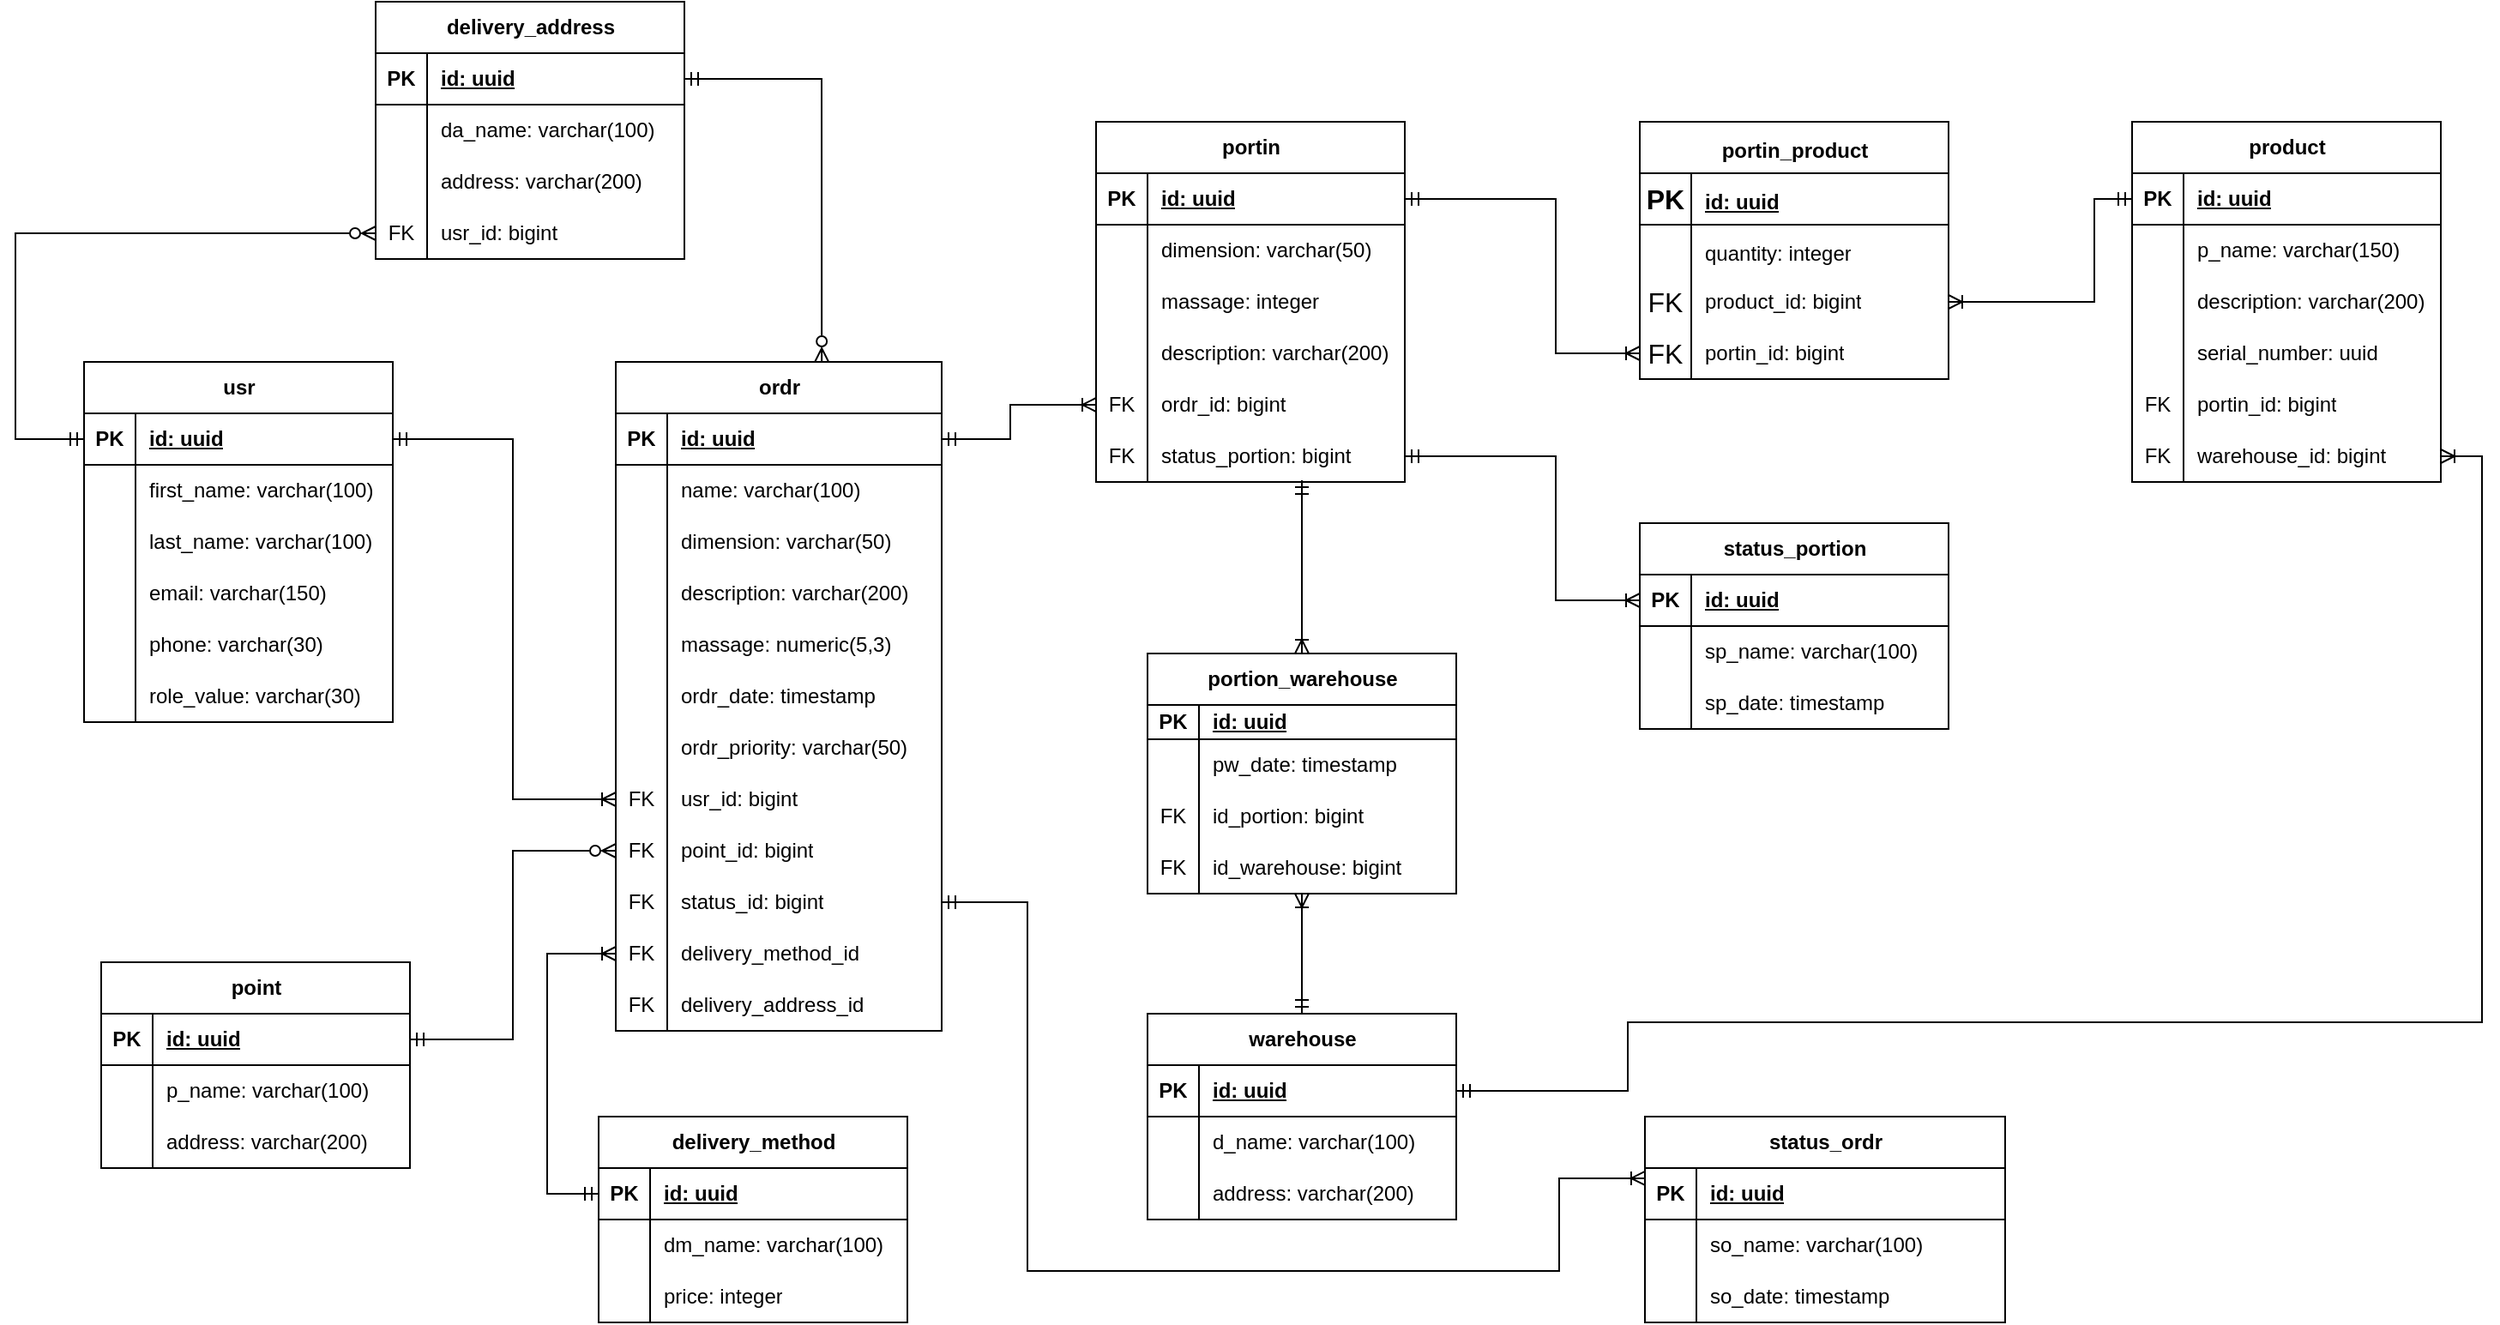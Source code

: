 <mxfile version="22.1.7" type="device">
  <diagram name="Страница — 1" id="j9EtX7KWl0BiH19xzSNr">
    <mxGraphModel dx="1250" dy="613" grid="0" gridSize="10" guides="1" tooltips="1" connect="1" arrows="1" fold="1" page="1" pageScale="1" pageWidth="827" pageHeight="1169" background="#ffffff" math="0" shadow="0">
      <root>
        <mxCell id="0" />
        <mxCell id="1" parent="0" />
        <mxCell id="gzjBK4hpVngif0nzdHBV-11" value="usr" style="shape=table;startSize=30;container=1;collapsible=1;childLayout=tableLayout;fixedRows=1;rowLines=0;fontStyle=1;align=center;resizeLast=1;html=1;" parent="1" vertex="1">
          <mxGeometry x="180" y="240" width="180" height="210" as="geometry" />
        </mxCell>
        <mxCell id="gzjBK4hpVngif0nzdHBV-12" value="" style="shape=tableRow;horizontal=0;startSize=0;swimlaneHead=0;swimlaneBody=0;fillColor=none;collapsible=0;dropTarget=0;points=[[0,0.5],[1,0.5]];portConstraint=eastwest;top=0;left=0;right=0;bottom=1;" parent="gzjBK4hpVngif0nzdHBV-11" vertex="1">
          <mxGeometry y="30" width="180" height="30" as="geometry" />
        </mxCell>
        <mxCell id="gzjBK4hpVngif0nzdHBV-13" value="PK" style="shape=partialRectangle;connectable=0;fillColor=none;top=0;left=0;bottom=0;right=0;fontStyle=1;overflow=hidden;whiteSpace=wrap;html=1;" parent="gzjBK4hpVngif0nzdHBV-12" vertex="1">
          <mxGeometry width="30" height="30" as="geometry">
            <mxRectangle width="30" height="30" as="alternateBounds" />
          </mxGeometry>
        </mxCell>
        <mxCell id="gzjBK4hpVngif0nzdHBV-14" value="id:&amp;nbsp;uuid" style="shape=partialRectangle;connectable=0;fillColor=none;top=0;left=0;bottom=0;right=0;align=left;spacingLeft=6;fontStyle=5;overflow=hidden;whiteSpace=wrap;html=1;" parent="gzjBK4hpVngif0nzdHBV-12" vertex="1">
          <mxGeometry x="30" width="150" height="30" as="geometry">
            <mxRectangle width="150" height="30" as="alternateBounds" />
          </mxGeometry>
        </mxCell>
        <mxCell id="gzjBK4hpVngif0nzdHBV-15" value="" style="shape=tableRow;horizontal=0;startSize=0;swimlaneHead=0;swimlaneBody=0;fillColor=none;collapsible=0;dropTarget=0;points=[[0,0.5],[1,0.5]];portConstraint=eastwest;top=0;left=0;right=0;bottom=0;" parent="gzjBK4hpVngif0nzdHBV-11" vertex="1">
          <mxGeometry y="60" width="180" height="30" as="geometry" />
        </mxCell>
        <mxCell id="gzjBK4hpVngif0nzdHBV-16" value="" style="shape=partialRectangle;connectable=0;fillColor=none;top=0;left=0;bottom=0;right=0;editable=1;overflow=hidden;whiteSpace=wrap;html=1;" parent="gzjBK4hpVngif0nzdHBV-15" vertex="1">
          <mxGeometry width="30" height="30" as="geometry">
            <mxRectangle width="30" height="30" as="alternateBounds" />
          </mxGeometry>
        </mxCell>
        <mxCell id="gzjBK4hpVngif0nzdHBV-17" value="first_name: varchar(100)" style="shape=partialRectangle;connectable=0;fillColor=none;top=0;left=0;bottom=0;right=0;align=left;spacingLeft=6;overflow=hidden;whiteSpace=wrap;html=1;" parent="gzjBK4hpVngif0nzdHBV-15" vertex="1">
          <mxGeometry x="30" width="150" height="30" as="geometry">
            <mxRectangle width="150" height="30" as="alternateBounds" />
          </mxGeometry>
        </mxCell>
        <mxCell id="gzjBK4hpVngif0nzdHBV-18" value="" style="shape=tableRow;horizontal=0;startSize=0;swimlaneHead=0;swimlaneBody=0;fillColor=none;collapsible=0;dropTarget=0;points=[[0,0.5],[1,0.5]];portConstraint=eastwest;top=0;left=0;right=0;bottom=0;" parent="gzjBK4hpVngif0nzdHBV-11" vertex="1">
          <mxGeometry y="90" width="180" height="30" as="geometry" />
        </mxCell>
        <mxCell id="gzjBK4hpVngif0nzdHBV-19" value="" style="shape=partialRectangle;connectable=0;fillColor=none;top=0;left=0;bottom=0;right=0;editable=1;overflow=hidden;whiteSpace=wrap;html=1;" parent="gzjBK4hpVngif0nzdHBV-18" vertex="1">
          <mxGeometry width="30" height="30" as="geometry">
            <mxRectangle width="30" height="30" as="alternateBounds" />
          </mxGeometry>
        </mxCell>
        <mxCell id="gzjBK4hpVngif0nzdHBV-20" value="last_name: varchar(100)" style="shape=partialRectangle;connectable=0;fillColor=none;top=0;left=0;bottom=0;right=0;align=left;spacingLeft=6;overflow=hidden;whiteSpace=wrap;html=1;" parent="gzjBK4hpVngif0nzdHBV-18" vertex="1">
          <mxGeometry x="30" width="150" height="30" as="geometry">
            <mxRectangle width="150" height="30" as="alternateBounds" />
          </mxGeometry>
        </mxCell>
        <mxCell id="gzjBK4hpVngif0nzdHBV-21" value="" style="shape=tableRow;horizontal=0;startSize=0;swimlaneHead=0;swimlaneBody=0;fillColor=none;collapsible=0;dropTarget=0;points=[[0,0.5],[1,0.5]];portConstraint=eastwest;top=0;left=0;right=0;bottom=0;" parent="gzjBK4hpVngif0nzdHBV-11" vertex="1">
          <mxGeometry y="120" width="180" height="30" as="geometry" />
        </mxCell>
        <mxCell id="gzjBK4hpVngif0nzdHBV-22" value="" style="shape=partialRectangle;connectable=0;fillColor=none;top=0;left=0;bottom=0;right=0;editable=1;overflow=hidden;whiteSpace=wrap;html=1;" parent="gzjBK4hpVngif0nzdHBV-21" vertex="1">
          <mxGeometry width="30" height="30" as="geometry">
            <mxRectangle width="30" height="30" as="alternateBounds" />
          </mxGeometry>
        </mxCell>
        <mxCell id="gzjBK4hpVngif0nzdHBV-23" value="email: varchar(150)" style="shape=partialRectangle;connectable=0;fillColor=none;top=0;left=0;bottom=0;right=0;align=left;spacingLeft=6;overflow=hidden;whiteSpace=wrap;html=1;" parent="gzjBK4hpVngif0nzdHBV-21" vertex="1">
          <mxGeometry x="30" width="150" height="30" as="geometry">
            <mxRectangle width="150" height="30" as="alternateBounds" />
          </mxGeometry>
        </mxCell>
        <mxCell id="gzjBK4hpVngif0nzdHBV-50" value="" style="shape=tableRow;horizontal=0;startSize=0;swimlaneHead=0;swimlaneBody=0;fillColor=none;collapsible=0;dropTarget=0;points=[[0,0.5],[1,0.5]];portConstraint=eastwest;top=0;left=0;right=0;bottom=0;" parent="gzjBK4hpVngif0nzdHBV-11" vertex="1">
          <mxGeometry y="150" width="180" height="30" as="geometry" />
        </mxCell>
        <mxCell id="gzjBK4hpVngif0nzdHBV-51" value="" style="shape=partialRectangle;connectable=0;fillColor=none;top=0;left=0;bottom=0;right=0;editable=1;overflow=hidden;whiteSpace=wrap;html=1;" parent="gzjBK4hpVngif0nzdHBV-50" vertex="1">
          <mxGeometry width="30" height="30" as="geometry">
            <mxRectangle width="30" height="30" as="alternateBounds" />
          </mxGeometry>
        </mxCell>
        <mxCell id="gzjBK4hpVngif0nzdHBV-52" value="phone: varchar(30)" style="shape=partialRectangle;connectable=0;fillColor=none;top=0;left=0;bottom=0;right=0;align=left;spacingLeft=6;overflow=hidden;whiteSpace=wrap;html=1;" parent="gzjBK4hpVngif0nzdHBV-50" vertex="1">
          <mxGeometry x="30" width="150" height="30" as="geometry">
            <mxRectangle width="150" height="30" as="alternateBounds" />
          </mxGeometry>
        </mxCell>
        <mxCell id="gzjBK4hpVngif0nzdHBV-53" value="" style="shape=tableRow;horizontal=0;startSize=0;swimlaneHead=0;swimlaneBody=0;fillColor=none;collapsible=0;dropTarget=0;points=[[0,0.5],[1,0.5]];portConstraint=eastwest;top=0;left=0;right=0;bottom=0;" parent="gzjBK4hpVngif0nzdHBV-11" vertex="1">
          <mxGeometry y="180" width="180" height="30" as="geometry" />
        </mxCell>
        <mxCell id="gzjBK4hpVngif0nzdHBV-54" value="" style="shape=partialRectangle;connectable=0;fillColor=none;top=0;left=0;bottom=0;right=0;editable=1;overflow=hidden;whiteSpace=wrap;html=1;" parent="gzjBK4hpVngif0nzdHBV-53" vertex="1">
          <mxGeometry width="30" height="30" as="geometry">
            <mxRectangle width="30" height="30" as="alternateBounds" />
          </mxGeometry>
        </mxCell>
        <mxCell id="gzjBK4hpVngif0nzdHBV-55" value="role_value: varchar(30)" style="shape=partialRectangle;connectable=0;fillColor=none;top=0;left=0;bottom=0;right=0;align=left;spacingLeft=6;overflow=hidden;whiteSpace=wrap;html=1;" parent="gzjBK4hpVngif0nzdHBV-53" vertex="1">
          <mxGeometry x="30" width="150" height="30" as="geometry">
            <mxRectangle width="150" height="30" as="alternateBounds" />
          </mxGeometry>
        </mxCell>
        <mxCell id="gzjBK4hpVngif0nzdHBV-57" value="ordr" style="shape=table;startSize=30;container=1;collapsible=1;childLayout=tableLayout;fixedRows=1;rowLines=0;fontStyle=1;align=center;resizeLast=1;html=1;" parent="1" vertex="1">
          <mxGeometry x="490" y="240" width="190" height="390" as="geometry" />
        </mxCell>
        <mxCell id="gzjBK4hpVngif0nzdHBV-58" value="" style="shape=tableRow;horizontal=0;startSize=0;swimlaneHead=0;swimlaneBody=0;fillColor=none;collapsible=0;dropTarget=0;points=[[0,0.5],[1,0.5]];portConstraint=eastwest;top=0;left=0;right=0;bottom=1;" parent="gzjBK4hpVngif0nzdHBV-57" vertex="1">
          <mxGeometry y="30" width="190" height="30" as="geometry" />
        </mxCell>
        <mxCell id="gzjBK4hpVngif0nzdHBV-59" value="PK" style="shape=partialRectangle;connectable=0;fillColor=none;top=0;left=0;bottom=0;right=0;fontStyle=1;overflow=hidden;whiteSpace=wrap;html=1;" parent="gzjBK4hpVngif0nzdHBV-58" vertex="1">
          <mxGeometry width="30" height="30" as="geometry">
            <mxRectangle width="30" height="30" as="alternateBounds" />
          </mxGeometry>
        </mxCell>
        <mxCell id="gzjBK4hpVngif0nzdHBV-60" value="id:&amp;nbsp;uuid" style="shape=partialRectangle;connectable=0;fillColor=none;top=0;left=0;bottom=0;right=0;align=left;spacingLeft=6;fontStyle=5;overflow=hidden;whiteSpace=wrap;html=1;" parent="gzjBK4hpVngif0nzdHBV-58" vertex="1">
          <mxGeometry x="30" width="160" height="30" as="geometry">
            <mxRectangle width="160" height="30" as="alternateBounds" />
          </mxGeometry>
        </mxCell>
        <mxCell id="gzjBK4hpVngif0nzdHBV-61" value="" style="shape=tableRow;horizontal=0;startSize=0;swimlaneHead=0;swimlaneBody=0;fillColor=none;collapsible=0;dropTarget=0;points=[[0,0.5],[1,0.5]];portConstraint=eastwest;top=0;left=0;right=0;bottom=0;" parent="gzjBK4hpVngif0nzdHBV-57" vertex="1">
          <mxGeometry y="60" width="190" height="30" as="geometry" />
        </mxCell>
        <mxCell id="gzjBK4hpVngif0nzdHBV-62" value="" style="shape=partialRectangle;connectable=0;fillColor=none;top=0;left=0;bottom=0;right=0;editable=1;overflow=hidden;whiteSpace=wrap;html=1;" parent="gzjBK4hpVngif0nzdHBV-61" vertex="1">
          <mxGeometry width="30" height="30" as="geometry">
            <mxRectangle width="30" height="30" as="alternateBounds" />
          </mxGeometry>
        </mxCell>
        <mxCell id="gzjBK4hpVngif0nzdHBV-63" value="name: varchar(100)" style="shape=partialRectangle;connectable=0;fillColor=none;top=0;left=0;bottom=0;right=0;align=left;spacingLeft=6;overflow=hidden;whiteSpace=wrap;html=1;" parent="gzjBK4hpVngif0nzdHBV-61" vertex="1">
          <mxGeometry x="30" width="160" height="30" as="geometry">
            <mxRectangle width="160" height="30" as="alternateBounds" />
          </mxGeometry>
        </mxCell>
        <mxCell id="gzjBK4hpVngif0nzdHBV-64" value="" style="shape=tableRow;horizontal=0;startSize=0;swimlaneHead=0;swimlaneBody=0;fillColor=none;collapsible=0;dropTarget=0;points=[[0,0.5],[1,0.5]];portConstraint=eastwest;top=0;left=0;right=0;bottom=0;" parent="gzjBK4hpVngif0nzdHBV-57" vertex="1">
          <mxGeometry y="90" width="190" height="30" as="geometry" />
        </mxCell>
        <mxCell id="gzjBK4hpVngif0nzdHBV-65" value="" style="shape=partialRectangle;connectable=0;fillColor=none;top=0;left=0;bottom=0;right=0;editable=1;overflow=hidden;whiteSpace=wrap;html=1;" parent="gzjBK4hpVngif0nzdHBV-64" vertex="1">
          <mxGeometry width="30" height="30" as="geometry">
            <mxRectangle width="30" height="30" as="alternateBounds" />
          </mxGeometry>
        </mxCell>
        <mxCell id="gzjBK4hpVngif0nzdHBV-66" value="dimension: varchar(50)" style="shape=partialRectangle;connectable=0;fillColor=none;top=0;left=0;bottom=0;right=0;align=left;spacingLeft=6;overflow=hidden;whiteSpace=wrap;html=1;" parent="gzjBK4hpVngif0nzdHBV-64" vertex="1">
          <mxGeometry x="30" width="160" height="30" as="geometry">
            <mxRectangle width="160" height="30" as="alternateBounds" />
          </mxGeometry>
        </mxCell>
        <mxCell id="gzjBK4hpVngif0nzdHBV-67" value="" style="shape=tableRow;horizontal=0;startSize=0;swimlaneHead=0;swimlaneBody=0;fillColor=none;collapsible=0;dropTarget=0;points=[[0,0.5],[1,0.5]];portConstraint=eastwest;top=0;left=0;right=0;bottom=0;" parent="gzjBK4hpVngif0nzdHBV-57" vertex="1">
          <mxGeometry y="120" width="190" height="30" as="geometry" />
        </mxCell>
        <mxCell id="gzjBK4hpVngif0nzdHBV-68" value="" style="shape=partialRectangle;connectable=0;fillColor=none;top=0;left=0;bottom=0;right=0;editable=1;overflow=hidden;whiteSpace=wrap;html=1;" parent="gzjBK4hpVngif0nzdHBV-67" vertex="1">
          <mxGeometry width="30" height="30" as="geometry">
            <mxRectangle width="30" height="30" as="alternateBounds" />
          </mxGeometry>
        </mxCell>
        <mxCell id="gzjBK4hpVngif0nzdHBV-69" value="description: varchar(200)" style="shape=partialRectangle;connectable=0;fillColor=none;top=0;left=0;bottom=0;right=0;align=left;spacingLeft=6;overflow=hidden;whiteSpace=wrap;html=1;" parent="gzjBK4hpVngif0nzdHBV-67" vertex="1">
          <mxGeometry x="30" width="160" height="30" as="geometry">
            <mxRectangle width="160" height="30" as="alternateBounds" />
          </mxGeometry>
        </mxCell>
        <mxCell id="gzjBK4hpVngif0nzdHBV-98" value="" style="shape=tableRow;horizontal=0;startSize=0;swimlaneHead=0;swimlaneBody=0;fillColor=none;collapsible=0;dropTarget=0;points=[[0,0.5],[1,0.5]];portConstraint=eastwest;top=0;left=0;right=0;bottom=0;" parent="gzjBK4hpVngif0nzdHBV-57" vertex="1">
          <mxGeometry y="150" width="190" height="30" as="geometry" />
        </mxCell>
        <mxCell id="gzjBK4hpVngif0nzdHBV-99" value="" style="shape=partialRectangle;connectable=0;fillColor=none;top=0;left=0;bottom=0;right=0;editable=1;overflow=hidden;whiteSpace=wrap;html=1;" parent="gzjBK4hpVngif0nzdHBV-98" vertex="1">
          <mxGeometry width="30" height="30" as="geometry">
            <mxRectangle width="30" height="30" as="alternateBounds" />
          </mxGeometry>
        </mxCell>
        <mxCell id="gzjBK4hpVngif0nzdHBV-100" value="massage: numeric(5,3)" style="shape=partialRectangle;connectable=0;fillColor=none;top=0;left=0;bottom=0;right=0;align=left;spacingLeft=6;overflow=hidden;whiteSpace=wrap;html=1;" parent="gzjBK4hpVngif0nzdHBV-98" vertex="1">
          <mxGeometry x="30" width="160" height="30" as="geometry">
            <mxRectangle width="160" height="30" as="alternateBounds" />
          </mxGeometry>
        </mxCell>
        <mxCell id="gzjBK4hpVngif0nzdHBV-101" value="" style="shape=tableRow;horizontal=0;startSize=0;swimlaneHead=0;swimlaneBody=0;fillColor=none;collapsible=0;dropTarget=0;points=[[0,0.5],[1,0.5]];portConstraint=eastwest;top=0;left=0;right=0;bottom=0;" parent="gzjBK4hpVngif0nzdHBV-57" vertex="1">
          <mxGeometry y="180" width="190" height="30" as="geometry" />
        </mxCell>
        <mxCell id="gzjBK4hpVngif0nzdHBV-102" value="" style="shape=partialRectangle;connectable=0;fillColor=none;top=0;left=0;bottom=0;right=0;editable=1;overflow=hidden;whiteSpace=wrap;html=1;" parent="gzjBK4hpVngif0nzdHBV-101" vertex="1">
          <mxGeometry width="30" height="30" as="geometry">
            <mxRectangle width="30" height="30" as="alternateBounds" />
          </mxGeometry>
        </mxCell>
        <mxCell id="gzjBK4hpVngif0nzdHBV-103" value="ordr_date: timestamp" style="shape=partialRectangle;connectable=0;fillColor=none;top=0;left=0;bottom=0;right=0;align=left;spacingLeft=6;overflow=hidden;whiteSpace=wrap;html=1;" parent="gzjBK4hpVngif0nzdHBV-101" vertex="1">
          <mxGeometry x="30" width="160" height="30" as="geometry">
            <mxRectangle width="160" height="30" as="alternateBounds" />
          </mxGeometry>
        </mxCell>
        <mxCell id="gzjBK4hpVngif0nzdHBV-146" value="" style="shape=tableRow;horizontal=0;startSize=0;swimlaneHead=0;swimlaneBody=0;fillColor=none;collapsible=0;dropTarget=0;points=[[0,0.5],[1,0.5]];portConstraint=eastwest;top=0;left=0;right=0;bottom=0;" parent="gzjBK4hpVngif0nzdHBV-57" vertex="1">
          <mxGeometry y="210" width="190" height="30" as="geometry" />
        </mxCell>
        <mxCell id="gzjBK4hpVngif0nzdHBV-147" value="" style="shape=partialRectangle;connectable=0;fillColor=none;top=0;left=0;bottom=0;right=0;editable=1;overflow=hidden;whiteSpace=wrap;html=1;" parent="gzjBK4hpVngif0nzdHBV-146" vertex="1">
          <mxGeometry width="30" height="30" as="geometry">
            <mxRectangle width="30" height="30" as="alternateBounds" />
          </mxGeometry>
        </mxCell>
        <mxCell id="gzjBK4hpVngif0nzdHBV-148" value="ordr_priority: varchar(50)" style="shape=partialRectangle;connectable=0;fillColor=none;top=0;left=0;bottom=0;right=0;align=left;spacingLeft=6;overflow=hidden;whiteSpace=wrap;html=1;" parent="gzjBK4hpVngif0nzdHBV-146" vertex="1">
          <mxGeometry x="30" width="160" height="30" as="geometry">
            <mxRectangle width="160" height="30" as="alternateBounds" />
          </mxGeometry>
        </mxCell>
        <mxCell id="gzjBK4hpVngif0nzdHBV-151" value="" style="shape=tableRow;horizontal=0;startSize=0;swimlaneHead=0;swimlaneBody=0;fillColor=none;collapsible=0;dropTarget=0;points=[[0,0.5],[1,0.5]];portConstraint=eastwest;top=0;left=0;right=0;bottom=0;" parent="gzjBK4hpVngif0nzdHBV-57" vertex="1">
          <mxGeometry y="240" width="190" height="30" as="geometry" />
        </mxCell>
        <mxCell id="gzjBK4hpVngif0nzdHBV-152" value="FK" style="shape=partialRectangle;connectable=0;fillColor=none;top=0;left=0;bottom=0;right=0;editable=1;overflow=hidden;whiteSpace=wrap;html=1;" parent="gzjBK4hpVngif0nzdHBV-151" vertex="1">
          <mxGeometry width="30" height="30" as="geometry">
            <mxRectangle width="30" height="30" as="alternateBounds" />
          </mxGeometry>
        </mxCell>
        <mxCell id="gzjBK4hpVngif0nzdHBV-153" value="usr_id: bigint" style="shape=partialRectangle;connectable=0;fillColor=none;top=0;left=0;bottom=0;right=0;align=left;spacingLeft=6;overflow=hidden;whiteSpace=wrap;html=1;" parent="gzjBK4hpVngif0nzdHBV-151" vertex="1">
          <mxGeometry x="30" width="160" height="30" as="geometry">
            <mxRectangle width="160" height="30" as="alternateBounds" />
          </mxGeometry>
        </mxCell>
        <mxCell id="gzjBK4hpVngif0nzdHBV-154" value="" style="shape=tableRow;horizontal=0;startSize=0;swimlaneHead=0;swimlaneBody=0;fillColor=none;collapsible=0;dropTarget=0;points=[[0,0.5],[1,0.5]];portConstraint=eastwest;top=0;left=0;right=0;bottom=0;" parent="gzjBK4hpVngif0nzdHBV-57" vertex="1">
          <mxGeometry y="270" width="190" height="30" as="geometry" />
        </mxCell>
        <mxCell id="gzjBK4hpVngif0nzdHBV-155" value="FK" style="shape=partialRectangle;connectable=0;fillColor=none;top=0;left=0;bottom=0;right=0;editable=1;overflow=hidden;whiteSpace=wrap;html=1;" parent="gzjBK4hpVngif0nzdHBV-154" vertex="1">
          <mxGeometry width="30" height="30" as="geometry">
            <mxRectangle width="30" height="30" as="alternateBounds" />
          </mxGeometry>
        </mxCell>
        <mxCell id="gzjBK4hpVngif0nzdHBV-156" value="point_id: bigint" style="shape=partialRectangle;connectable=0;fillColor=none;top=0;left=0;bottom=0;right=0;align=left;spacingLeft=6;overflow=hidden;whiteSpace=wrap;html=1;" parent="gzjBK4hpVngif0nzdHBV-154" vertex="1">
          <mxGeometry x="30" width="160" height="30" as="geometry">
            <mxRectangle width="160" height="30" as="alternateBounds" />
          </mxGeometry>
        </mxCell>
        <mxCell id="gzjBK4hpVngif0nzdHBV-247" value="" style="shape=tableRow;horizontal=0;startSize=0;swimlaneHead=0;swimlaneBody=0;fillColor=none;collapsible=0;dropTarget=0;points=[[0,0.5],[1,0.5]];portConstraint=eastwest;top=0;left=0;right=0;bottom=0;" parent="gzjBK4hpVngif0nzdHBV-57" vertex="1">
          <mxGeometry y="300" width="190" height="30" as="geometry" />
        </mxCell>
        <mxCell id="gzjBK4hpVngif0nzdHBV-248" value="FK" style="shape=partialRectangle;connectable=0;fillColor=none;top=0;left=0;bottom=0;right=0;editable=1;overflow=hidden;whiteSpace=wrap;html=1;" parent="gzjBK4hpVngif0nzdHBV-247" vertex="1">
          <mxGeometry width="30" height="30" as="geometry">
            <mxRectangle width="30" height="30" as="alternateBounds" />
          </mxGeometry>
        </mxCell>
        <mxCell id="gzjBK4hpVngif0nzdHBV-249" value="status_id: bigint" style="shape=partialRectangle;connectable=0;fillColor=none;top=0;left=0;bottom=0;right=0;align=left;spacingLeft=6;overflow=hidden;whiteSpace=wrap;html=1;" parent="gzjBK4hpVngif0nzdHBV-247" vertex="1">
          <mxGeometry x="30" width="160" height="30" as="geometry">
            <mxRectangle width="160" height="30" as="alternateBounds" />
          </mxGeometry>
        </mxCell>
        <mxCell id="gzjBK4hpVngif0nzdHBV-251" value="" style="shape=tableRow;horizontal=0;startSize=0;swimlaneHead=0;swimlaneBody=0;fillColor=none;collapsible=0;dropTarget=0;points=[[0,0.5],[1,0.5]];portConstraint=eastwest;top=0;left=0;right=0;bottom=0;" parent="gzjBK4hpVngif0nzdHBV-57" vertex="1">
          <mxGeometry y="330" width="190" height="30" as="geometry" />
        </mxCell>
        <mxCell id="gzjBK4hpVngif0nzdHBV-252" value="FK" style="shape=partialRectangle;connectable=0;fillColor=none;top=0;left=0;bottom=0;right=0;editable=1;overflow=hidden;whiteSpace=wrap;html=1;" parent="gzjBK4hpVngif0nzdHBV-251" vertex="1">
          <mxGeometry width="30" height="30" as="geometry">
            <mxRectangle width="30" height="30" as="alternateBounds" />
          </mxGeometry>
        </mxCell>
        <mxCell id="gzjBK4hpVngif0nzdHBV-253" value="delivery_method_id" style="shape=partialRectangle;connectable=0;fillColor=none;top=0;left=0;bottom=0;right=0;align=left;spacingLeft=6;overflow=hidden;whiteSpace=wrap;html=1;" parent="gzjBK4hpVngif0nzdHBV-251" vertex="1">
          <mxGeometry x="30" width="160" height="30" as="geometry">
            <mxRectangle width="160" height="30" as="alternateBounds" />
          </mxGeometry>
        </mxCell>
        <mxCell id="2gq_76gkD9Z7hEng7WN9-20" value="" style="shape=tableRow;horizontal=0;startSize=0;swimlaneHead=0;swimlaneBody=0;fillColor=none;collapsible=0;dropTarget=0;points=[[0,0.5],[1,0.5]];portConstraint=eastwest;top=0;left=0;right=0;bottom=0;" parent="gzjBK4hpVngif0nzdHBV-57" vertex="1">
          <mxGeometry y="360" width="190" height="30" as="geometry" />
        </mxCell>
        <mxCell id="2gq_76gkD9Z7hEng7WN9-21" value="FK" style="shape=partialRectangle;connectable=0;fillColor=none;top=0;left=0;bottom=0;right=0;editable=1;overflow=hidden;whiteSpace=wrap;html=1;" parent="2gq_76gkD9Z7hEng7WN9-20" vertex="1">
          <mxGeometry width="30" height="30" as="geometry">
            <mxRectangle width="30" height="30" as="alternateBounds" />
          </mxGeometry>
        </mxCell>
        <mxCell id="2gq_76gkD9Z7hEng7WN9-22" value="delivery_address_id" style="shape=partialRectangle;connectable=0;fillColor=none;top=0;left=0;bottom=0;right=0;align=left;spacingLeft=6;overflow=hidden;whiteSpace=wrap;html=1;" parent="2gq_76gkD9Z7hEng7WN9-20" vertex="1">
          <mxGeometry x="30" width="160" height="30" as="geometry">
            <mxRectangle width="160" height="30" as="alternateBounds" />
          </mxGeometry>
        </mxCell>
        <mxCell id="gzjBK4hpVngif0nzdHBV-107" value="portin" style="shape=table;startSize=30;container=1;collapsible=1;childLayout=tableLayout;fixedRows=1;rowLines=0;fontStyle=1;align=center;resizeLast=1;html=1;" parent="1" vertex="1">
          <mxGeometry x="770" y="100" width="180" height="210.042" as="geometry" />
        </mxCell>
        <mxCell id="gzjBK4hpVngif0nzdHBV-108" value="" style="shape=tableRow;horizontal=0;startSize=0;swimlaneHead=0;swimlaneBody=0;fillColor=none;collapsible=0;dropTarget=0;points=[[0,0.5],[1,0.5]];portConstraint=eastwest;top=0;left=0;right=0;bottom=1;" parent="gzjBK4hpVngif0nzdHBV-107" vertex="1">
          <mxGeometry y="30" width="180" height="30" as="geometry" />
        </mxCell>
        <mxCell id="gzjBK4hpVngif0nzdHBV-109" value="PK" style="shape=partialRectangle;connectable=0;fillColor=none;top=0;left=0;bottom=0;right=0;fontStyle=1;overflow=hidden;whiteSpace=wrap;html=1;" parent="gzjBK4hpVngif0nzdHBV-108" vertex="1">
          <mxGeometry width="30" height="30" as="geometry">
            <mxRectangle width="30" height="30" as="alternateBounds" />
          </mxGeometry>
        </mxCell>
        <mxCell id="gzjBK4hpVngif0nzdHBV-110" value="id:&amp;nbsp;uuid" style="shape=partialRectangle;connectable=0;fillColor=none;top=0;left=0;bottom=0;right=0;align=left;spacingLeft=6;fontStyle=5;overflow=hidden;whiteSpace=wrap;html=1;" parent="gzjBK4hpVngif0nzdHBV-108" vertex="1">
          <mxGeometry x="30" width="150" height="30" as="geometry">
            <mxRectangle width="150" height="30" as="alternateBounds" />
          </mxGeometry>
        </mxCell>
        <mxCell id="gzjBK4hpVngif0nzdHBV-111" value="" style="shape=tableRow;horizontal=0;startSize=0;swimlaneHead=0;swimlaneBody=0;fillColor=none;collapsible=0;dropTarget=0;points=[[0,0.5],[1,0.5]];portConstraint=eastwest;top=0;left=0;right=0;bottom=0;" parent="gzjBK4hpVngif0nzdHBV-107" vertex="1">
          <mxGeometry y="60" width="180" height="30" as="geometry" />
        </mxCell>
        <mxCell id="gzjBK4hpVngif0nzdHBV-112" value="" style="shape=partialRectangle;connectable=0;fillColor=none;top=0;left=0;bottom=0;right=0;editable=1;overflow=hidden;whiteSpace=wrap;html=1;" parent="gzjBK4hpVngif0nzdHBV-111" vertex="1">
          <mxGeometry width="30" height="30" as="geometry">
            <mxRectangle width="30" height="30" as="alternateBounds" />
          </mxGeometry>
        </mxCell>
        <mxCell id="gzjBK4hpVngif0nzdHBV-113" value="dimension: varchar(50)" style="shape=partialRectangle;connectable=0;fillColor=none;top=0;left=0;bottom=0;right=0;align=left;spacingLeft=6;overflow=hidden;whiteSpace=wrap;html=1;" parent="gzjBK4hpVngif0nzdHBV-111" vertex="1">
          <mxGeometry x="30" width="150" height="30" as="geometry">
            <mxRectangle width="150" height="30" as="alternateBounds" />
          </mxGeometry>
        </mxCell>
        <mxCell id="gzjBK4hpVngif0nzdHBV-114" value="" style="shape=tableRow;horizontal=0;startSize=0;swimlaneHead=0;swimlaneBody=0;fillColor=none;collapsible=0;dropTarget=0;points=[[0,0.5],[1,0.5]];portConstraint=eastwest;top=0;left=0;right=0;bottom=0;" parent="gzjBK4hpVngif0nzdHBV-107" vertex="1">
          <mxGeometry y="90" width="180" height="30" as="geometry" />
        </mxCell>
        <mxCell id="gzjBK4hpVngif0nzdHBV-115" value="" style="shape=partialRectangle;connectable=0;fillColor=none;top=0;left=0;bottom=0;right=0;editable=1;overflow=hidden;whiteSpace=wrap;html=1;" parent="gzjBK4hpVngif0nzdHBV-114" vertex="1">
          <mxGeometry width="30" height="30" as="geometry">
            <mxRectangle width="30" height="30" as="alternateBounds" />
          </mxGeometry>
        </mxCell>
        <mxCell id="gzjBK4hpVngif0nzdHBV-116" value="massage: integer" style="shape=partialRectangle;connectable=0;fillColor=none;top=0;left=0;bottom=0;right=0;align=left;spacingLeft=6;overflow=hidden;whiteSpace=wrap;html=1;" parent="gzjBK4hpVngif0nzdHBV-114" vertex="1">
          <mxGeometry x="30" width="150" height="30" as="geometry">
            <mxRectangle width="150" height="30" as="alternateBounds" />
          </mxGeometry>
        </mxCell>
        <mxCell id="gzjBK4hpVngif0nzdHBV-117" value="" style="shape=tableRow;horizontal=0;startSize=0;swimlaneHead=0;swimlaneBody=0;fillColor=none;collapsible=0;dropTarget=0;points=[[0,0.5],[1,0.5]];portConstraint=eastwest;top=0;left=0;right=0;bottom=0;" parent="gzjBK4hpVngif0nzdHBV-107" vertex="1">
          <mxGeometry y="120" width="180" height="30" as="geometry" />
        </mxCell>
        <mxCell id="gzjBK4hpVngif0nzdHBV-118" value="" style="shape=partialRectangle;connectable=0;fillColor=none;top=0;left=0;bottom=0;right=0;editable=1;overflow=hidden;whiteSpace=wrap;html=1;" parent="gzjBK4hpVngif0nzdHBV-117" vertex="1">
          <mxGeometry width="30" height="30" as="geometry">
            <mxRectangle width="30" height="30" as="alternateBounds" />
          </mxGeometry>
        </mxCell>
        <mxCell id="gzjBK4hpVngif0nzdHBV-119" value="description: varchar(200)" style="shape=partialRectangle;connectable=0;fillColor=none;top=0;left=0;bottom=0;right=0;align=left;spacingLeft=6;overflow=hidden;whiteSpace=wrap;html=1;" parent="gzjBK4hpVngif0nzdHBV-117" vertex="1">
          <mxGeometry x="30" width="150" height="30" as="geometry">
            <mxRectangle width="150" height="30" as="alternateBounds" />
          </mxGeometry>
        </mxCell>
        <mxCell id="gzjBK4hpVngif0nzdHBV-164" value="" style="shape=tableRow;horizontal=0;startSize=0;swimlaneHead=0;swimlaneBody=0;fillColor=none;collapsible=0;dropTarget=0;points=[[0,0.5],[1,0.5]];portConstraint=eastwest;top=0;left=0;right=0;bottom=0;" parent="gzjBK4hpVngif0nzdHBV-107" vertex="1">
          <mxGeometry y="150" width="180" height="30" as="geometry" />
        </mxCell>
        <mxCell id="gzjBK4hpVngif0nzdHBV-165" value="FK" style="shape=partialRectangle;connectable=0;fillColor=none;top=0;left=0;bottom=0;right=0;editable=1;overflow=hidden;whiteSpace=wrap;html=1;" parent="gzjBK4hpVngif0nzdHBV-164" vertex="1">
          <mxGeometry width="30" height="30" as="geometry">
            <mxRectangle width="30" height="30" as="alternateBounds" />
          </mxGeometry>
        </mxCell>
        <mxCell id="gzjBK4hpVngif0nzdHBV-166" value="ordr_id: bigint" style="shape=partialRectangle;connectable=0;fillColor=none;top=0;left=0;bottom=0;right=0;align=left;spacingLeft=6;overflow=hidden;whiteSpace=wrap;html=1;" parent="gzjBK4hpVngif0nzdHBV-164" vertex="1">
          <mxGeometry x="30" width="150" height="30" as="geometry">
            <mxRectangle width="150" height="30" as="alternateBounds" />
          </mxGeometry>
        </mxCell>
        <mxCell id="gzjBK4hpVngif0nzdHBV-271" value="" style="shape=tableRow;horizontal=0;startSize=0;swimlaneHead=0;swimlaneBody=0;fillColor=none;collapsible=0;dropTarget=0;points=[[0,0.5],[1,0.5]];portConstraint=eastwest;top=0;left=0;right=0;bottom=0;" parent="gzjBK4hpVngif0nzdHBV-107" vertex="1">
          <mxGeometry y="180" width="180" height="30" as="geometry" />
        </mxCell>
        <mxCell id="gzjBK4hpVngif0nzdHBV-272" value="FK" style="shape=partialRectangle;connectable=0;fillColor=none;top=0;left=0;bottom=0;right=0;editable=1;overflow=hidden;whiteSpace=wrap;html=1;" parent="gzjBK4hpVngif0nzdHBV-271" vertex="1">
          <mxGeometry width="30" height="30" as="geometry">
            <mxRectangle width="30" height="30" as="alternateBounds" />
          </mxGeometry>
        </mxCell>
        <mxCell id="gzjBK4hpVngif0nzdHBV-273" value="status_portion: bigint" style="shape=partialRectangle;connectable=0;fillColor=none;top=0;left=0;bottom=0;right=0;align=left;spacingLeft=6;overflow=hidden;whiteSpace=wrap;html=1;" parent="gzjBK4hpVngif0nzdHBV-271" vertex="1">
          <mxGeometry x="30" width="150" height="30" as="geometry">
            <mxRectangle width="150" height="30" as="alternateBounds" />
          </mxGeometry>
        </mxCell>
        <mxCell id="gzjBK4hpVngif0nzdHBV-120" value="product" style="shape=table;startSize=30;container=1;collapsible=1;childLayout=tableLayout;fixedRows=1;rowLines=0;fontStyle=1;align=center;resizeLast=1;html=1;" parent="1" vertex="1">
          <mxGeometry x="1374" y="100" width="180" height="210" as="geometry" />
        </mxCell>
        <mxCell id="gzjBK4hpVngif0nzdHBV-121" value="" style="shape=tableRow;horizontal=0;startSize=0;swimlaneHead=0;swimlaneBody=0;fillColor=none;collapsible=0;dropTarget=0;points=[[0,0.5],[1,0.5]];portConstraint=eastwest;top=0;left=0;right=0;bottom=1;" parent="gzjBK4hpVngif0nzdHBV-120" vertex="1">
          <mxGeometry y="30" width="180" height="30" as="geometry" />
        </mxCell>
        <mxCell id="gzjBK4hpVngif0nzdHBV-122" value="PK" style="shape=partialRectangle;connectable=0;fillColor=none;top=0;left=0;bottom=0;right=0;fontStyle=1;overflow=hidden;whiteSpace=wrap;html=1;" parent="gzjBK4hpVngif0nzdHBV-121" vertex="1">
          <mxGeometry width="30" height="30" as="geometry">
            <mxRectangle width="30" height="30" as="alternateBounds" />
          </mxGeometry>
        </mxCell>
        <mxCell id="gzjBK4hpVngif0nzdHBV-123" value="id:&amp;nbsp;uuid" style="shape=partialRectangle;connectable=0;fillColor=none;top=0;left=0;bottom=0;right=0;align=left;spacingLeft=6;fontStyle=5;overflow=hidden;whiteSpace=wrap;html=1;" parent="gzjBK4hpVngif0nzdHBV-121" vertex="1">
          <mxGeometry x="30" width="150" height="30" as="geometry">
            <mxRectangle width="150" height="30" as="alternateBounds" />
          </mxGeometry>
        </mxCell>
        <mxCell id="gzjBK4hpVngif0nzdHBV-124" value="" style="shape=tableRow;horizontal=0;startSize=0;swimlaneHead=0;swimlaneBody=0;fillColor=none;collapsible=0;dropTarget=0;points=[[0,0.5],[1,0.5]];portConstraint=eastwest;top=0;left=0;right=0;bottom=0;" parent="gzjBK4hpVngif0nzdHBV-120" vertex="1">
          <mxGeometry y="60" width="180" height="30" as="geometry" />
        </mxCell>
        <mxCell id="gzjBK4hpVngif0nzdHBV-125" value="" style="shape=partialRectangle;connectable=0;fillColor=none;top=0;left=0;bottom=0;right=0;editable=1;overflow=hidden;whiteSpace=wrap;html=1;" parent="gzjBK4hpVngif0nzdHBV-124" vertex="1">
          <mxGeometry width="30" height="30" as="geometry">
            <mxRectangle width="30" height="30" as="alternateBounds" />
          </mxGeometry>
        </mxCell>
        <mxCell id="gzjBK4hpVngif0nzdHBV-126" value="p_name: varchar(150)" style="shape=partialRectangle;connectable=0;fillColor=none;top=0;left=0;bottom=0;right=0;align=left;spacingLeft=6;overflow=hidden;whiteSpace=wrap;html=1;" parent="gzjBK4hpVngif0nzdHBV-124" vertex="1">
          <mxGeometry x="30" width="150" height="30" as="geometry">
            <mxRectangle width="150" height="30" as="alternateBounds" />
          </mxGeometry>
        </mxCell>
        <mxCell id="gzjBK4hpVngif0nzdHBV-127" value="" style="shape=tableRow;horizontal=0;startSize=0;swimlaneHead=0;swimlaneBody=0;fillColor=none;collapsible=0;dropTarget=0;points=[[0,0.5],[1,0.5]];portConstraint=eastwest;top=0;left=0;right=0;bottom=0;" parent="gzjBK4hpVngif0nzdHBV-120" vertex="1">
          <mxGeometry y="90" width="180" height="30" as="geometry" />
        </mxCell>
        <mxCell id="gzjBK4hpVngif0nzdHBV-128" value="" style="shape=partialRectangle;connectable=0;fillColor=none;top=0;left=0;bottom=0;right=0;editable=1;overflow=hidden;whiteSpace=wrap;html=1;" parent="gzjBK4hpVngif0nzdHBV-127" vertex="1">
          <mxGeometry width="30" height="30" as="geometry">
            <mxRectangle width="30" height="30" as="alternateBounds" />
          </mxGeometry>
        </mxCell>
        <mxCell id="gzjBK4hpVngif0nzdHBV-129" value="description: varchar(200)" style="shape=partialRectangle;connectable=0;fillColor=none;top=0;left=0;bottom=0;right=0;align=left;spacingLeft=6;overflow=hidden;whiteSpace=wrap;html=1;" parent="gzjBK4hpVngif0nzdHBV-127" vertex="1">
          <mxGeometry x="30" width="150" height="30" as="geometry">
            <mxRectangle width="150" height="30" as="alternateBounds" />
          </mxGeometry>
        </mxCell>
        <mxCell id="QUcHN2BYwklCyZys33Hc-1" value="" style="shape=tableRow;horizontal=0;startSize=0;swimlaneHead=0;swimlaneBody=0;fillColor=none;collapsible=0;dropTarget=0;points=[[0,0.5],[1,0.5]];portConstraint=eastwest;top=0;left=0;right=0;bottom=0;" parent="gzjBK4hpVngif0nzdHBV-120" vertex="1">
          <mxGeometry y="120" width="180" height="30" as="geometry" />
        </mxCell>
        <mxCell id="QUcHN2BYwklCyZys33Hc-2" value="" style="shape=partialRectangle;connectable=0;fillColor=none;top=0;left=0;bottom=0;right=0;editable=1;overflow=hidden;whiteSpace=wrap;html=1;" parent="QUcHN2BYwklCyZys33Hc-1" vertex="1">
          <mxGeometry width="30" height="30" as="geometry">
            <mxRectangle width="30" height="30" as="alternateBounds" />
          </mxGeometry>
        </mxCell>
        <mxCell id="QUcHN2BYwklCyZys33Hc-3" value="serial_number: uuid&amp;nbsp;" style="shape=partialRectangle;connectable=0;fillColor=none;top=0;left=0;bottom=0;right=0;align=left;spacingLeft=6;overflow=hidden;whiteSpace=wrap;html=1;" parent="QUcHN2BYwklCyZys33Hc-1" vertex="1">
          <mxGeometry x="30" width="150" height="30" as="geometry">
            <mxRectangle width="150" height="30" as="alternateBounds" />
          </mxGeometry>
        </mxCell>
        <mxCell id="gzjBK4hpVngif0nzdHBV-130" value="" style="shape=tableRow;horizontal=0;startSize=0;swimlaneHead=0;swimlaneBody=0;fillColor=none;collapsible=0;dropTarget=0;points=[[0,0.5],[1,0.5]];portConstraint=eastwest;top=0;left=0;right=0;bottom=0;" parent="gzjBK4hpVngif0nzdHBV-120" vertex="1">
          <mxGeometry y="150" width="180" height="30" as="geometry" />
        </mxCell>
        <mxCell id="gzjBK4hpVngif0nzdHBV-131" value="FK" style="shape=partialRectangle;connectable=0;fillColor=none;top=0;left=0;bottom=0;right=0;editable=1;overflow=hidden;whiteSpace=wrap;html=1;" parent="gzjBK4hpVngif0nzdHBV-130" vertex="1">
          <mxGeometry width="30" height="30" as="geometry">
            <mxRectangle width="30" height="30" as="alternateBounds" />
          </mxGeometry>
        </mxCell>
        <mxCell id="gzjBK4hpVngif0nzdHBV-132" value="portin_id: bigint" style="shape=partialRectangle;connectable=0;fillColor=none;top=0;left=0;bottom=0;right=0;align=left;spacingLeft=6;overflow=hidden;whiteSpace=wrap;html=1;" parent="gzjBK4hpVngif0nzdHBV-130" vertex="1">
          <mxGeometry x="30" width="150" height="30" as="geometry">
            <mxRectangle width="150" height="30" as="alternateBounds" />
          </mxGeometry>
        </mxCell>
        <mxCell id="WKZghAKuQOvSLwxR90oc-3" value="" style="shape=tableRow;horizontal=0;startSize=0;swimlaneHead=0;swimlaneBody=0;fillColor=none;collapsible=0;dropTarget=0;points=[[0,0.5],[1,0.5]];portConstraint=eastwest;top=0;left=0;right=0;bottom=0;" parent="gzjBK4hpVngif0nzdHBV-120" vertex="1">
          <mxGeometry y="180" width="180" height="30" as="geometry" />
        </mxCell>
        <mxCell id="WKZghAKuQOvSLwxR90oc-4" value="FK" style="shape=partialRectangle;connectable=0;fillColor=none;top=0;left=0;bottom=0;right=0;editable=1;overflow=hidden;whiteSpace=wrap;html=1;" parent="WKZghAKuQOvSLwxR90oc-3" vertex="1">
          <mxGeometry width="30" height="30" as="geometry">
            <mxRectangle width="30" height="30" as="alternateBounds" />
          </mxGeometry>
        </mxCell>
        <mxCell id="WKZghAKuQOvSLwxR90oc-5" value="warehouse_id: bigint" style="shape=partialRectangle;connectable=0;fillColor=none;top=0;left=0;bottom=0;right=0;align=left;spacingLeft=6;overflow=hidden;whiteSpace=wrap;html=1;" parent="WKZghAKuQOvSLwxR90oc-3" vertex="1">
          <mxGeometry x="30" width="150" height="30" as="geometry">
            <mxRectangle width="150" height="30" as="alternateBounds" />
          </mxGeometry>
        </mxCell>
        <mxCell id="gzjBK4hpVngif0nzdHBV-133" value="point" style="shape=table;startSize=30;container=1;collapsible=1;childLayout=tableLayout;fixedRows=1;rowLines=0;fontStyle=1;align=center;resizeLast=1;html=1;" parent="1" vertex="1">
          <mxGeometry x="190" y="590" width="180" height="120" as="geometry" />
        </mxCell>
        <mxCell id="gzjBK4hpVngif0nzdHBV-134" value="" style="shape=tableRow;horizontal=0;startSize=0;swimlaneHead=0;swimlaneBody=0;fillColor=none;collapsible=0;dropTarget=0;points=[[0,0.5],[1,0.5]];portConstraint=eastwest;top=0;left=0;right=0;bottom=1;" parent="gzjBK4hpVngif0nzdHBV-133" vertex="1">
          <mxGeometry y="30" width="180" height="30" as="geometry" />
        </mxCell>
        <mxCell id="gzjBK4hpVngif0nzdHBV-135" value="PK" style="shape=partialRectangle;connectable=0;fillColor=none;top=0;left=0;bottom=0;right=0;fontStyle=1;overflow=hidden;whiteSpace=wrap;html=1;" parent="gzjBK4hpVngif0nzdHBV-134" vertex="1">
          <mxGeometry width="30" height="30" as="geometry">
            <mxRectangle width="30" height="30" as="alternateBounds" />
          </mxGeometry>
        </mxCell>
        <mxCell id="gzjBK4hpVngif0nzdHBV-136" value="id:&amp;nbsp;uuid" style="shape=partialRectangle;connectable=0;fillColor=none;top=0;left=0;bottom=0;right=0;align=left;spacingLeft=6;fontStyle=5;overflow=hidden;whiteSpace=wrap;html=1;" parent="gzjBK4hpVngif0nzdHBV-134" vertex="1">
          <mxGeometry x="30" width="150" height="30" as="geometry">
            <mxRectangle width="150" height="30" as="alternateBounds" />
          </mxGeometry>
        </mxCell>
        <mxCell id="gzjBK4hpVngif0nzdHBV-137" value="" style="shape=tableRow;horizontal=0;startSize=0;swimlaneHead=0;swimlaneBody=0;fillColor=none;collapsible=0;dropTarget=0;points=[[0,0.5],[1,0.5]];portConstraint=eastwest;top=0;left=0;right=0;bottom=0;" parent="gzjBK4hpVngif0nzdHBV-133" vertex="1">
          <mxGeometry y="60" width="180" height="30" as="geometry" />
        </mxCell>
        <mxCell id="gzjBK4hpVngif0nzdHBV-138" value="" style="shape=partialRectangle;connectable=0;fillColor=none;top=0;left=0;bottom=0;right=0;editable=1;overflow=hidden;whiteSpace=wrap;html=1;" parent="gzjBK4hpVngif0nzdHBV-137" vertex="1">
          <mxGeometry width="30" height="30" as="geometry">
            <mxRectangle width="30" height="30" as="alternateBounds" />
          </mxGeometry>
        </mxCell>
        <mxCell id="gzjBK4hpVngif0nzdHBV-139" value="p_name: varchar(100)" style="shape=partialRectangle;connectable=0;fillColor=none;top=0;left=0;bottom=0;right=0;align=left;spacingLeft=6;overflow=hidden;whiteSpace=wrap;html=1;" parent="gzjBK4hpVngif0nzdHBV-137" vertex="1">
          <mxGeometry x="30" width="150" height="30" as="geometry">
            <mxRectangle width="150" height="30" as="alternateBounds" />
          </mxGeometry>
        </mxCell>
        <mxCell id="gzjBK4hpVngif0nzdHBV-140" value="" style="shape=tableRow;horizontal=0;startSize=0;swimlaneHead=0;swimlaneBody=0;fillColor=none;collapsible=0;dropTarget=0;points=[[0,0.5],[1,0.5]];portConstraint=eastwest;top=0;left=0;right=0;bottom=0;" parent="gzjBK4hpVngif0nzdHBV-133" vertex="1">
          <mxGeometry y="90" width="180" height="30" as="geometry" />
        </mxCell>
        <mxCell id="gzjBK4hpVngif0nzdHBV-141" value="" style="shape=partialRectangle;connectable=0;fillColor=none;top=0;left=0;bottom=0;right=0;editable=1;overflow=hidden;whiteSpace=wrap;html=1;" parent="gzjBK4hpVngif0nzdHBV-140" vertex="1">
          <mxGeometry width="30" height="30" as="geometry">
            <mxRectangle width="30" height="30" as="alternateBounds" />
          </mxGeometry>
        </mxCell>
        <mxCell id="gzjBK4hpVngif0nzdHBV-142" value="address: varchar(200)" style="shape=partialRectangle;connectable=0;fillColor=none;top=0;left=0;bottom=0;right=0;align=left;spacingLeft=6;overflow=hidden;whiteSpace=wrap;html=1;" parent="gzjBK4hpVngif0nzdHBV-140" vertex="1">
          <mxGeometry x="30" width="150" height="30" as="geometry">
            <mxRectangle width="150" height="30" as="alternateBounds" />
          </mxGeometry>
        </mxCell>
        <mxCell id="gzjBK4hpVngif0nzdHBV-149" value="" style="endArrow=ERoneToMany;html=1;rounded=0;entryX=0;entryY=0.5;entryDx=0;entryDy=0;endFill=0;startArrow=ERmandOne;startFill=0;exitX=1;exitY=0.5;exitDx=0;exitDy=0;" parent="1" source="gzjBK4hpVngif0nzdHBV-12" target="gzjBK4hpVngif0nzdHBV-151" edge="1">
          <mxGeometry relative="1" as="geometry">
            <mxPoint x="370" y="140" as="sourcePoint" />
            <mxPoint x="460" y="350" as="targetPoint" />
            <Array as="points">
              <mxPoint x="430" y="285" />
              <mxPoint x="430" y="495" />
            </Array>
          </mxGeometry>
        </mxCell>
        <mxCell id="gzjBK4hpVngif0nzdHBV-157" value="" style="endArrow=ERzeroToMany;html=1;rounded=0;exitX=1;exitY=0.5;exitDx=0;exitDy=0;entryX=0;entryY=0.5;entryDx=0;entryDy=0;endFill=0;startArrow=ERmandOne;startFill=0;" parent="1" source="gzjBK4hpVngif0nzdHBV-134" target="gzjBK4hpVngif0nzdHBV-154" edge="1">
          <mxGeometry relative="1" as="geometry">
            <mxPoint x="500" y="450" as="sourcePoint" />
            <mxPoint x="600" y="450" as="targetPoint" />
            <Array as="points">
              <mxPoint x="430" y="635" />
              <mxPoint x="430" y="525" />
            </Array>
          </mxGeometry>
        </mxCell>
        <mxCell id="gzjBK4hpVngif0nzdHBV-167" value="" style="endArrow=ERoneToMany;html=1;rounded=0;exitX=1;exitY=0.5;exitDx=0;exitDy=0;entryX=0;entryY=0.5;entryDx=0;entryDy=0;startArrow=ERmandOne;startFill=0;endFill=0;" parent="1" source="gzjBK4hpVngif0nzdHBV-58" target="gzjBK4hpVngif0nzdHBV-164" edge="1">
          <mxGeometry relative="1" as="geometry">
            <mxPoint x="740" y="160" as="sourcePoint" />
            <mxPoint x="850" y="350" as="targetPoint" />
            <Array as="points">
              <mxPoint x="720" y="285" />
              <mxPoint x="720" y="265" />
            </Array>
          </mxGeometry>
        </mxCell>
        <mxCell id="gzjBK4hpVngif0nzdHBV-169" value="" style="endArrow=ERoneToMany;html=1;rounded=0;exitX=1;exitY=0.5;exitDx=0;exitDy=0;endFill=0;startArrow=ERmandOne;startFill=0;entryX=0;entryY=0.5;entryDx=0;entryDy=0;" parent="1" source="gzjBK4hpVngif0nzdHBV-108" target="uxDh6n5lF86no11sUbeH-11" edge="1">
          <mxGeometry relative="1" as="geometry">
            <mxPoint x="1020" y="270" as="sourcePoint" />
            <mxPoint x="1111" y="261" as="targetPoint" />
            <Array as="points">
              <mxPoint x="1038" y="145" />
              <mxPoint x="1038" y="235" />
            </Array>
          </mxGeometry>
        </mxCell>
        <mxCell id="gzjBK4hpVngif0nzdHBV-181" value="warehouse" style="shape=table;startSize=30;container=1;collapsible=1;childLayout=tableLayout;fixedRows=1;rowLines=0;fontStyle=1;align=center;resizeLast=1;html=1;" parent="1" vertex="1">
          <mxGeometry x="800" y="620" width="180" height="120" as="geometry" />
        </mxCell>
        <mxCell id="gzjBK4hpVngif0nzdHBV-182" value="" style="shape=tableRow;horizontal=0;startSize=0;swimlaneHead=0;swimlaneBody=0;fillColor=none;collapsible=0;dropTarget=0;points=[[0,0.5],[1,0.5]];portConstraint=eastwest;top=0;left=0;right=0;bottom=1;" parent="gzjBK4hpVngif0nzdHBV-181" vertex="1">
          <mxGeometry y="30" width="180" height="30" as="geometry" />
        </mxCell>
        <mxCell id="gzjBK4hpVngif0nzdHBV-183" value="PK" style="shape=partialRectangle;connectable=0;fillColor=none;top=0;left=0;bottom=0;right=0;fontStyle=1;overflow=hidden;whiteSpace=wrap;html=1;" parent="gzjBK4hpVngif0nzdHBV-182" vertex="1">
          <mxGeometry width="30" height="30" as="geometry">
            <mxRectangle width="30" height="30" as="alternateBounds" />
          </mxGeometry>
        </mxCell>
        <mxCell id="gzjBK4hpVngif0nzdHBV-184" value="id:&amp;nbsp;uuid" style="shape=partialRectangle;connectable=0;fillColor=none;top=0;left=0;bottom=0;right=0;align=left;spacingLeft=6;fontStyle=5;overflow=hidden;whiteSpace=wrap;html=1;" parent="gzjBK4hpVngif0nzdHBV-182" vertex="1">
          <mxGeometry x="30" width="150" height="30" as="geometry">
            <mxRectangle width="150" height="30" as="alternateBounds" />
          </mxGeometry>
        </mxCell>
        <mxCell id="gzjBK4hpVngif0nzdHBV-185" value="" style="shape=tableRow;horizontal=0;startSize=0;swimlaneHead=0;swimlaneBody=0;fillColor=none;collapsible=0;dropTarget=0;points=[[0,0.5],[1,0.5]];portConstraint=eastwest;top=0;left=0;right=0;bottom=0;" parent="gzjBK4hpVngif0nzdHBV-181" vertex="1">
          <mxGeometry y="60" width="180" height="30" as="geometry" />
        </mxCell>
        <mxCell id="gzjBK4hpVngif0nzdHBV-186" value="" style="shape=partialRectangle;connectable=0;fillColor=none;top=0;left=0;bottom=0;right=0;editable=1;overflow=hidden;whiteSpace=wrap;html=1;" parent="gzjBK4hpVngif0nzdHBV-185" vertex="1">
          <mxGeometry width="30" height="30" as="geometry">
            <mxRectangle width="30" height="30" as="alternateBounds" />
          </mxGeometry>
        </mxCell>
        <mxCell id="gzjBK4hpVngif0nzdHBV-187" value="d_name: varchar(100)" style="shape=partialRectangle;connectable=0;fillColor=none;top=0;left=0;bottom=0;right=0;align=left;spacingLeft=6;overflow=hidden;whiteSpace=wrap;html=1;" parent="gzjBK4hpVngif0nzdHBV-185" vertex="1">
          <mxGeometry x="30" width="150" height="30" as="geometry">
            <mxRectangle width="150" height="30" as="alternateBounds" />
          </mxGeometry>
        </mxCell>
        <mxCell id="gzjBK4hpVngif0nzdHBV-188" value="" style="shape=tableRow;horizontal=0;startSize=0;swimlaneHead=0;swimlaneBody=0;fillColor=none;collapsible=0;dropTarget=0;points=[[0,0.5],[1,0.5]];portConstraint=eastwest;top=0;left=0;right=0;bottom=0;" parent="gzjBK4hpVngif0nzdHBV-181" vertex="1">
          <mxGeometry y="90" width="180" height="30" as="geometry" />
        </mxCell>
        <mxCell id="gzjBK4hpVngif0nzdHBV-189" value="" style="shape=partialRectangle;connectable=0;fillColor=none;top=0;left=0;bottom=0;right=0;editable=1;overflow=hidden;whiteSpace=wrap;html=1;" parent="gzjBK4hpVngif0nzdHBV-188" vertex="1">
          <mxGeometry width="30" height="30" as="geometry">
            <mxRectangle width="30" height="30" as="alternateBounds" />
          </mxGeometry>
        </mxCell>
        <mxCell id="gzjBK4hpVngif0nzdHBV-190" value="address: varchar(200)" style="shape=partialRectangle;connectable=0;fillColor=none;top=0;left=0;bottom=0;right=0;align=left;spacingLeft=6;overflow=hidden;whiteSpace=wrap;html=1;" parent="gzjBK4hpVngif0nzdHBV-188" vertex="1">
          <mxGeometry x="30" width="150" height="30" as="geometry">
            <mxRectangle width="150" height="30" as="alternateBounds" />
          </mxGeometry>
        </mxCell>
        <mxCell id="gzjBK4hpVngif0nzdHBV-210" value="status_ordr" style="shape=table;startSize=30;container=1;collapsible=1;childLayout=tableLayout;fixedRows=1;rowLines=0;fontStyle=1;align=center;resizeLast=1;html=1;" parent="1" vertex="1">
          <mxGeometry x="1090" y="680" width="210" height="120" as="geometry" />
        </mxCell>
        <mxCell id="gzjBK4hpVngif0nzdHBV-211" value="" style="shape=tableRow;horizontal=0;startSize=0;swimlaneHead=0;swimlaneBody=0;fillColor=none;collapsible=0;dropTarget=0;points=[[0,0.5],[1,0.5]];portConstraint=eastwest;top=0;left=0;right=0;bottom=1;" parent="gzjBK4hpVngif0nzdHBV-210" vertex="1">
          <mxGeometry y="30" width="210" height="30" as="geometry" />
        </mxCell>
        <mxCell id="gzjBK4hpVngif0nzdHBV-212" value="PK" style="shape=partialRectangle;connectable=0;fillColor=none;top=0;left=0;bottom=0;right=0;fontStyle=1;overflow=hidden;whiteSpace=wrap;html=1;" parent="gzjBK4hpVngif0nzdHBV-211" vertex="1">
          <mxGeometry width="30" height="30" as="geometry">
            <mxRectangle width="30" height="30" as="alternateBounds" />
          </mxGeometry>
        </mxCell>
        <mxCell id="gzjBK4hpVngif0nzdHBV-213" value="id:&amp;nbsp;uuid" style="shape=partialRectangle;connectable=0;fillColor=none;top=0;left=0;bottom=0;right=0;align=left;spacingLeft=6;fontStyle=5;overflow=hidden;whiteSpace=wrap;html=1;" parent="gzjBK4hpVngif0nzdHBV-211" vertex="1">
          <mxGeometry x="30" width="180" height="30" as="geometry">
            <mxRectangle width="180" height="30" as="alternateBounds" />
          </mxGeometry>
        </mxCell>
        <mxCell id="gzjBK4hpVngif0nzdHBV-214" value="" style="shape=tableRow;horizontal=0;startSize=0;swimlaneHead=0;swimlaneBody=0;fillColor=none;collapsible=0;dropTarget=0;points=[[0,0.5],[1,0.5]];portConstraint=eastwest;top=0;left=0;right=0;bottom=0;" parent="gzjBK4hpVngif0nzdHBV-210" vertex="1">
          <mxGeometry y="60" width="210" height="30" as="geometry" />
        </mxCell>
        <mxCell id="gzjBK4hpVngif0nzdHBV-215" value="" style="shape=partialRectangle;connectable=0;fillColor=none;top=0;left=0;bottom=0;right=0;editable=1;overflow=hidden;whiteSpace=wrap;html=1;" parent="gzjBK4hpVngif0nzdHBV-214" vertex="1">
          <mxGeometry width="30" height="30" as="geometry">
            <mxRectangle width="30" height="30" as="alternateBounds" />
          </mxGeometry>
        </mxCell>
        <mxCell id="gzjBK4hpVngif0nzdHBV-216" value="so_name: varchar(100)" style="shape=partialRectangle;connectable=0;fillColor=none;top=0;left=0;bottom=0;right=0;align=left;spacingLeft=6;overflow=hidden;whiteSpace=wrap;html=1;" parent="gzjBK4hpVngif0nzdHBV-214" vertex="1">
          <mxGeometry x="30" width="180" height="30" as="geometry">
            <mxRectangle width="180" height="30" as="alternateBounds" />
          </mxGeometry>
        </mxCell>
        <mxCell id="gzjBK4hpVngif0nzdHBV-217" value="" style="shape=tableRow;horizontal=0;startSize=0;swimlaneHead=0;swimlaneBody=0;fillColor=none;collapsible=0;dropTarget=0;points=[[0,0.5],[1,0.5]];portConstraint=eastwest;top=0;left=0;right=0;bottom=0;" parent="gzjBK4hpVngif0nzdHBV-210" vertex="1">
          <mxGeometry y="90" width="210" height="30" as="geometry" />
        </mxCell>
        <mxCell id="gzjBK4hpVngif0nzdHBV-218" value="" style="shape=partialRectangle;connectable=0;fillColor=none;top=0;left=0;bottom=0;right=0;editable=1;overflow=hidden;whiteSpace=wrap;html=1;" parent="gzjBK4hpVngif0nzdHBV-217" vertex="1">
          <mxGeometry width="30" height="30" as="geometry">
            <mxRectangle width="30" height="30" as="alternateBounds" />
          </mxGeometry>
        </mxCell>
        <mxCell id="gzjBK4hpVngif0nzdHBV-219" value="so_date: timestamp" style="shape=partialRectangle;connectable=0;fillColor=none;top=0;left=0;bottom=0;right=0;align=left;spacingLeft=6;overflow=hidden;whiteSpace=wrap;html=1;" parent="gzjBK4hpVngif0nzdHBV-217" vertex="1">
          <mxGeometry x="30" width="180" height="30" as="geometry">
            <mxRectangle width="180" height="30" as="alternateBounds" />
          </mxGeometry>
        </mxCell>
        <mxCell id="gzjBK4hpVngif0nzdHBV-232" value="" style="endArrow=ERmandOne;html=1;rounded=0;exitX=0;exitY=0.198;exitDx=0;exitDy=0;exitPerimeter=0;endFill=0;startArrow=ERoneToMany;startFill=0;entryX=1;entryY=0.5;entryDx=0;entryDy=0;" parent="1" source="gzjBK4hpVngif0nzdHBV-211" target="gzjBK4hpVngif0nzdHBV-247" edge="1">
          <mxGeometry relative="1" as="geometry">
            <mxPoint x="430" y="540" as="sourcePoint" />
            <mxPoint x="690" y="470" as="targetPoint" />
            <Array as="points">
              <mxPoint x="1040" y="716" />
              <mxPoint x="1040" y="770" />
              <mxPoint x="730" y="770" />
              <mxPoint x="730" y="555" />
            </Array>
          </mxGeometry>
        </mxCell>
        <mxCell id="gzjBK4hpVngif0nzdHBV-234" value="delivery_method" style="shape=table;startSize=30;container=1;collapsible=1;childLayout=tableLayout;fixedRows=1;rowLines=0;fontStyle=1;align=center;resizeLast=1;html=1;" parent="1" vertex="1">
          <mxGeometry x="480" y="680" width="180" height="120" as="geometry" />
        </mxCell>
        <mxCell id="gzjBK4hpVngif0nzdHBV-235" value="" style="shape=tableRow;horizontal=0;startSize=0;swimlaneHead=0;swimlaneBody=0;fillColor=none;collapsible=0;dropTarget=0;points=[[0,0.5],[1,0.5]];portConstraint=eastwest;top=0;left=0;right=0;bottom=1;" parent="gzjBK4hpVngif0nzdHBV-234" vertex="1">
          <mxGeometry y="30" width="180" height="30" as="geometry" />
        </mxCell>
        <mxCell id="gzjBK4hpVngif0nzdHBV-236" value="PK" style="shape=partialRectangle;connectable=0;fillColor=none;top=0;left=0;bottom=0;right=0;fontStyle=1;overflow=hidden;whiteSpace=wrap;html=1;" parent="gzjBK4hpVngif0nzdHBV-235" vertex="1">
          <mxGeometry width="30" height="30" as="geometry">
            <mxRectangle width="30" height="30" as="alternateBounds" />
          </mxGeometry>
        </mxCell>
        <mxCell id="gzjBK4hpVngif0nzdHBV-237" value="id:&amp;nbsp;uuid" style="shape=partialRectangle;connectable=0;fillColor=none;top=0;left=0;bottom=0;right=0;align=left;spacingLeft=6;fontStyle=5;overflow=hidden;whiteSpace=wrap;html=1;" parent="gzjBK4hpVngif0nzdHBV-235" vertex="1">
          <mxGeometry x="30" width="150" height="30" as="geometry">
            <mxRectangle width="150" height="30" as="alternateBounds" />
          </mxGeometry>
        </mxCell>
        <mxCell id="gzjBK4hpVngif0nzdHBV-238" value="" style="shape=tableRow;horizontal=0;startSize=0;swimlaneHead=0;swimlaneBody=0;fillColor=none;collapsible=0;dropTarget=0;points=[[0,0.5],[1,0.5]];portConstraint=eastwest;top=0;left=0;right=0;bottom=0;" parent="gzjBK4hpVngif0nzdHBV-234" vertex="1">
          <mxGeometry y="60" width="180" height="30" as="geometry" />
        </mxCell>
        <mxCell id="gzjBK4hpVngif0nzdHBV-239" value="" style="shape=partialRectangle;connectable=0;fillColor=none;top=0;left=0;bottom=0;right=0;editable=1;overflow=hidden;whiteSpace=wrap;html=1;" parent="gzjBK4hpVngif0nzdHBV-238" vertex="1">
          <mxGeometry width="30" height="30" as="geometry">
            <mxRectangle width="30" height="30" as="alternateBounds" />
          </mxGeometry>
        </mxCell>
        <mxCell id="gzjBK4hpVngif0nzdHBV-240" value="dm_name: varchar(100)" style="shape=partialRectangle;connectable=0;fillColor=none;top=0;left=0;bottom=0;right=0;align=left;spacingLeft=6;overflow=hidden;whiteSpace=wrap;html=1;" parent="gzjBK4hpVngif0nzdHBV-238" vertex="1">
          <mxGeometry x="30" width="150" height="30" as="geometry">
            <mxRectangle width="150" height="30" as="alternateBounds" />
          </mxGeometry>
        </mxCell>
        <mxCell id="gzjBK4hpVngif0nzdHBV-241" value="" style="shape=tableRow;horizontal=0;startSize=0;swimlaneHead=0;swimlaneBody=0;fillColor=none;collapsible=0;dropTarget=0;points=[[0,0.5],[1,0.5]];portConstraint=eastwest;top=0;left=0;right=0;bottom=0;" parent="gzjBK4hpVngif0nzdHBV-234" vertex="1">
          <mxGeometry y="90" width="180" height="30" as="geometry" />
        </mxCell>
        <mxCell id="gzjBK4hpVngif0nzdHBV-242" value="" style="shape=partialRectangle;connectable=0;fillColor=none;top=0;left=0;bottom=0;right=0;editable=1;overflow=hidden;whiteSpace=wrap;html=1;" parent="gzjBK4hpVngif0nzdHBV-241" vertex="1">
          <mxGeometry width="30" height="30" as="geometry">
            <mxRectangle width="30" height="30" as="alternateBounds" />
          </mxGeometry>
        </mxCell>
        <mxCell id="gzjBK4hpVngif0nzdHBV-243" value="price: integer" style="shape=partialRectangle;connectable=0;fillColor=none;top=0;left=0;bottom=0;right=0;align=left;spacingLeft=6;overflow=hidden;whiteSpace=wrap;html=1;" parent="gzjBK4hpVngif0nzdHBV-241" vertex="1">
          <mxGeometry x="30" width="150" height="30" as="geometry">
            <mxRectangle width="150" height="30" as="alternateBounds" />
          </mxGeometry>
        </mxCell>
        <mxCell id="gzjBK4hpVngif0nzdHBV-254" value="" style="endArrow=ERoneToMany;html=1;rounded=0;entryX=0;entryY=0.5;entryDx=0;entryDy=0;endFill=0;startArrow=ERmandOne;startFill=0;exitX=0;exitY=0.5;exitDx=0;exitDy=0;" parent="1" source="gzjBK4hpVngif0nzdHBV-235" target="gzjBK4hpVngif0nzdHBV-251" edge="1">
          <mxGeometry relative="1" as="geometry">
            <mxPoint x="480" y="680" as="sourcePoint" />
            <mxPoint x="640" y="560" as="targetPoint" />
            <Array as="points">
              <mxPoint x="450" y="725" />
              <mxPoint x="450" y="585" />
            </Array>
          </mxGeometry>
        </mxCell>
        <mxCell id="gzjBK4hpVngif0nzdHBV-256" value="status_portion" style="shape=table;startSize=30;container=1;collapsible=1;childLayout=tableLayout;fixedRows=1;rowLines=0;fontStyle=1;align=center;resizeLast=1;html=1;" parent="1" vertex="1">
          <mxGeometry x="1087" y="334" width="180" height="120" as="geometry" />
        </mxCell>
        <mxCell id="gzjBK4hpVngif0nzdHBV-257" value="" style="shape=tableRow;horizontal=0;startSize=0;swimlaneHead=0;swimlaneBody=0;fillColor=none;collapsible=0;dropTarget=0;points=[[0,0.5],[1,0.5]];portConstraint=eastwest;top=0;left=0;right=0;bottom=1;" parent="gzjBK4hpVngif0nzdHBV-256" vertex="1">
          <mxGeometry y="30" width="180" height="30" as="geometry" />
        </mxCell>
        <mxCell id="gzjBK4hpVngif0nzdHBV-258" value="PK" style="shape=partialRectangle;connectable=0;fillColor=none;top=0;left=0;bottom=0;right=0;fontStyle=1;overflow=hidden;whiteSpace=wrap;html=1;" parent="gzjBK4hpVngif0nzdHBV-257" vertex="1">
          <mxGeometry width="30" height="30" as="geometry">
            <mxRectangle width="30" height="30" as="alternateBounds" />
          </mxGeometry>
        </mxCell>
        <mxCell id="gzjBK4hpVngif0nzdHBV-259" value="id:&amp;nbsp;uuid" style="shape=partialRectangle;connectable=0;fillColor=none;top=0;left=0;bottom=0;right=0;align=left;spacingLeft=6;fontStyle=5;overflow=hidden;whiteSpace=wrap;html=1;" parent="gzjBK4hpVngif0nzdHBV-257" vertex="1">
          <mxGeometry x="30" width="150" height="30" as="geometry">
            <mxRectangle width="150" height="30" as="alternateBounds" />
          </mxGeometry>
        </mxCell>
        <mxCell id="gzjBK4hpVngif0nzdHBV-260" value="" style="shape=tableRow;horizontal=0;startSize=0;swimlaneHead=0;swimlaneBody=0;fillColor=none;collapsible=0;dropTarget=0;points=[[0,0.5],[1,0.5]];portConstraint=eastwest;top=0;left=0;right=0;bottom=0;" parent="gzjBK4hpVngif0nzdHBV-256" vertex="1">
          <mxGeometry y="60" width="180" height="30" as="geometry" />
        </mxCell>
        <mxCell id="gzjBK4hpVngif0nzdHBV-261" value="" style="shape=partialRectangle;connectable=0;fillColor=none;top=0;left=0;bottom=0;right=0;editable=1;overflow=hidden;whiteSpace=wrap;html=1;" parent="gzjBK4hpVngif0nzdHBV-260" vertex="1">
          <mxGeometry width="30" height="30" as="geometry">
            <mxRectangle width="30" height="30" as="alternateBounds" />
          </mxGeometry>
        </mxCell>
        <mxCell id="gzjBK4hpVngif0nzdHBV-262" value="sp_name: varchar(100)" style="shape=partialRectangle;connectable=0;fillColor=none;top=0;left=0;bottom=0;right=0;align=left;spacingLeft=6;overflow=hidden;whiteSpace=wrap;html=1;" parent="gzjBK4hpVngif0nzdHBV-260" vertex="1">
          <mxGeometry x="30" width="150" height="30" as="geometry">
            <mxRectangle width="150" height="30" as="alternateBounds" />
          </mxGeometry>
        </mxCell>
        <mxCell id="gzjBK4hpVngif0nzdHBV-263" value="" style="shape=tableRow;horizontal=0;startSize=0;swimlaneHead=0;swimlaneBody=0;fillColor=none;collapsible=0;dropTarget=0;points=[[0,0.5],[1,0.5]];portConstraint=eastwest;top=0;left=0;right=0;bottom=0;" parent="gzjBK4hpVngif0nzdHBV-256" vertex="1">
          <mxGeometry y="90" width="180" height="30" as="geometry" />
        </mxCell>
        <mxCell id="gzjBK4hpVngif0nzdHBV-264" value="" style="shape=partialRectangle;connectable=0;fillColor=none;top=0;left=0;bottom=0;right=0;editable=1;overflow=hidden;whiteSpace=wrap;html=1;" parent="gzjBK4hpVngif0nzdHBV-263" vertex="1">
          <mxGeometry width="30" height="30" as="geometry">
            <mxRectangle width="30" height="30" as="alternateBounds" />
          </mxGeometry>
        </mxCell>
        <mxCell id="gzjBK4hpVngif0nzdHBV-265" value="sp_date: timestamp" style="shape=partialRectangle;connectable=0;fillColor=none;top=0;left=0;bottom=0;right=0;align=left;spacingLeft=6;overflow=hidden;whiteSpace=wrap;html=1;" parent="gzjBK4hpVngif0nzdHBV-263" vertex="1">
          <mxGeometry x="30" width="150" height="30" as="geometry">
            <mxRectangle width="150" height="30" as="alternateBounds" />
          </mxGeometry>
        </mxCell>
        <mxCell id="gzjBK4hpVngif0nzdHBV-269" value="" style="endArrow=ERmandOne;html=1;rounded=0;exitX=0;exitY=0.5;exitDx=0;exitDy=0;entryX=1;entryY=0.5;entryDx=0;entryDy=0;startArrow=ERoneToMany;startFill=0;endFill=0;" parent="1" source="gzjBK4hpVngif0nzdHBV-257" target="gzjBK4hpVngif0nzdHBV-271" edge="1">
          <mxGeometry relative="1" as="geometry">
            <mxPoint x="1000" y="350" as="sourcePoint" />
            <mxPoint x="1100" y="290" as="targetPoint" />
            <Array as="points">
              <mxPoint x="1038" y="379" />
              <mxPoint x="1038" y="295" />
            </Array>
          </mxGeometry>
        </mxCell>
        <mxCell id="WKZghAKuQOvSLwxR90oc-1" value="" style="endArrow=ERoneToMany;html=1;rounded=0;entryX=1;entryY=0.5;entryDx=0;entryDy=0;exitX=1;exitY=0.5;exitDx=0;exitDy=0;endFill=0;startArrow=ERmandOne;startFill=0;" parent="1" source="gzjBK4hpVngif0nzdHBV-182" target="WKZghAKuQOvSLwxR90oc-3" edge="1">
          <mxGeometry relative="1" as="geometry">
            <mxPoint x="1070" y="550" as="sourcePoint" />
            <mxPoint x="1370" y="530" as="targetPoint" />
            <Array as="points">
              <mxPoint x="1080" y="665" />
              <mxPoint x="1080" y="625" />
              <mxPoint x="1350" y="625" />
              <mxPoint x="1578" y="625" />
              <mxPoint x="1578" y="295" />
            </Array>
          </mxGeometry>
        </mxCell>
        <mxCell id="2gq_76gkD9Z7hEng7WN9-2" value="delivery_address" style="shape=table;startSize=30;container=1;collapsible=1;childLayout=tableLayout;fixedRows=1;rowLines=0;fontStyle=1;align=center;resizeLast=1;html=1;" parent="1" vertex="1">
          <mxGeometry x="350" y="30" width="180" height="150" as="geometry" />
        </mxCell>
        <mxCell id="2gq_76gkD9Z7hEng7WN9-3" value="" style="shape=tableRow;horizontal=0;startSize=0;swimlaneHead=0;swimlaneBody=0;fillColor=none;collapsible=0;dropTarget=0;points=[[0,0.5],[1,0.5]];portConstraint=eastwest;top=0;left=0;right=0;bottom=1;" parent="2gq_76gkD9Z7hEng7WN9-2" vertex="1">
          <mxGeometry y="30" width="180" height="30" as="geometry" />
        </mxCell>
        <mxCell id="2gq_76gkD9Z7hEng7WN9-4" value="PK" style="shape=partialRectangle;connectable=0;fillColor=none;top=0;left=0;bottom=0;right=0;fontStyle=1;overflow=hidden;whiteSpace=wrap;html=1;" parent="2gq_76gkD9Z7hEng7WN9-3" vertex="1">
          <mxGeometry width="30" height="30" as="geometry">
            <mxRectangle width="30" height="30" as="alternateBounds" />
          </mxGeometry>
        </mxCell>
        <mxCell id="2gq_76gkD9Z7hEng7WN9-5" value="id:&amp;nbsp;uuid" style="shape=partialRectangle;connectable=0;fillColor=none;top=0;left=0;bottom=0;right=0;align=left;spacingLeft=6;fontStyle=5;overflow=hidden;whiteSpace=wrap;html=1;" parent="2gq_76gkD9Z7hEng7WN9-3" vertex="1">
          <mxGeometry x="30" width="150" height="30" as="geometry">
            <mxRectangle width="150" height="30" as="alternateBounds" />
          </mxGeometry>
        </mxCell>
        <mxCell id="2gq_76gkD9Z7hEng7WN9-6" value="" style="shape=tableRow;horizontal=0;startSize=0;swimlaneHead=0;swimlaneBody=0;fillColor=none;collapsible=0;dropTarget=0;points=[[0,0.5],[1,0.5]];portConstraint=eastwest;top=0;left=0;right=0;bottom=0;" parent="2gq_76gkD9Z7hEng7WN9-2" vertex="1">
          <mxGeometry y="60" width="180" height="30" as="geometry" />
        </mxCell>
        <mxCell id="2gq_76gkD9Z7hEng7WN9-7" value="" style="shape=partialRectangle;connectable=0;fillColor=none;top=0;left=0;bottom=0;right=0;editable=1;overflow=hidden;whiteSpace=wrap;html=1;" parent="2gq_76gkD9Z7hEng7WN9-6" vertex="1">
          <mxGeometry width="30" height="30" as="geometry">
            <mxRectangle width="30" height="30" as="alternateBounds" />
          </mxGeometry>
        </mxCell>
        <mxCell id="2gq_76gkD9Z7hEng7WN9-8" value="da_name: varchar(100)" style="shape=partialRectangle;connectable=0;fillColor=none;top=0;left=0;bottom=0;right=0;align=left;spacingLeft=6;overflow=hidden;whiteSpace=wrap;html=1;" parent="2gq_76gkD9Z7hEng7WN9-6" vertex="1">
          <mxGeometry x="30" width="150" height="30" as="geometry">
            <mxRectangle width="150" height="30" as="alternateBounds" />
          </mxGeometry>
        </mxCell>
        <mxCell id="2gq_76gkD9Z7hEng7WN9-9" value="" style="shape=tableRow;horizontal=0;startSize=0;swimlaneHead=0;swimlaneBody=0;fillColor=none;collapsible=0;dropTarget=0;points=[[0,0.5],[1,0.5]];portConstraint=eastwest;top=0;left=0;right=0;bottom=0;" parent="2gq_76gkD9Z7hEng7WN9-2" vertex="1">
          <mxGeometry y="90" width="180" height="30" as="geometry" />
        </mxCell>
        <mxCell id="2gq_76gkD9Z7hEng7WN9-10" value="" style="shape=partialRectangle;connectable=0;fillColor=none;top=0;left=0;bottom=0;right=0;editable=1;overflow=hidden;whiteSpace=wrap;html=1;" parent="2gq_76gkD9Z7hEng7WN9-9" vertex="1">
          <mxGeometry width="30" height="30" as="geometry">
            <mxRectangle width="30" height="30" as="alternateBounds" />
          </mxGeometry>
        </mxCell>
        <mxCell id="2gq_76gkD9Z7hEng7WN9-11" value="address: varchar(200)" style="shape=partialRectangle;connectable=0;fillColor=none;top=0;left=0;bottom=0;right=0;align=left;spacingLeft=6;overflow=hidden;whiteSpace=wrap;html=1;" parent="2gq_76gkD9Z7hEng7WN9-9" vertex="1">
          <mxGeometry x="30" width="150" height="30" as="geometry">
            <mxRectangle width="150" height="30" as="alternateBounds" />
          </mxGeometry>
        </mxCell>
        <mxCell id="2gq_76gkD9Z7hEng7WN9-12" value="" style="shape=tableRow;horizontal=0;startSize=0;swimlaneHead=0;swimlaneBody=0;fillColor=none;collapsible=0;dropTarget=0;points=[[0,0.5],[1,0.5]];portConstraint=eastwest;top=0;left=0;right=0;bottom=0;" parent="2gq_76gkD9Z7hEng7WN9-2" vertex="1">
          <mxGeometry y="120" width="180" height="30" as="geometry" />
        </mxCell>
        <mxCell id="2gq_76gkD9Z7hEng7WN9-13" value="FK" style="shape=partialRectangle;connectable=0;fillColor=none;top=0;left=0;bottom=0;right=0;editable=1;overflow=hidden;whiteSpace=wrap;html=1;" parent="2gq_76gkD9Z7hEng7WN9-12" vertex="1">
          <mxGeometry width="30" height="30" as="geometry">
            <mxRectangle width="30" height="30" as="alternateBounds" />
          </mxGeometry>
        </mxCell>
        <mxCell id="2gq_76gkD9Z7hEng7WN9-14" value="usr_id: bigint" style="shape=partialRectangle;connectable=0;fillColor=none;top=0;left=0;bottom=0;right=0;align=left;spacingLeft=6;overflow=hidden;whiteSpace=wrap;html=1;" parent="2gq_76gkD9Z7hEng7WN9-12" vertex="1">
          <mxGeometry x="30" width="150" height="30" as="geometry">
            <mxRectangle width="150" height="30" as="alternateBounds" />
          </mxGeometry>
        </mxCell>
        <mxCell id="2gq_76gkD9Z7hEng7WN9-16" value="" style="endArrow=ERzeroToMany;html=1;rounded=0;exitX=0;exitY=0.5;exitDx=0;exitDy=0;entryX=0;entryY=0.5;entryDx=0;entryDy=0;startArrow=ERmandOne;startFill=0;endFill=0;" parent="1" source="gzjBK4hpVngif0nzdHBV-12" target="2gq_76gkD9Z7hEng7WN9-12" edge="1">
          <mxGeometry relative="1" as="geometry">
            <mxPoint x="190" y="110" as="sourcePoint" />
            <mxPoint x="310" y="170" as="targetPoint" />
            <Array as="points">
              <mxPoint x="140" y="285" />
              <mxPoint x="140" y="165" />
            </Array>
          </mxGeometry>
        </mxCell>
        <mxCell id="2gq_76gkD9Z7hEng7WN9-18" value="" style="endArrow=ERzeroToMany;html=1;rounded=0;exitX=1;exitY=0.5;exitDx=0;exitDy=0;entryX=0.632;entryY=0;entryDx=0;entryDy=0;entryPerimeter=0;startArrow=ERmandOne;startFill=0;endFill=0;" parent="1" source="2gq_76gkD9Z7hEng7WN9-3" target="gzjBK4hpVngif0nzdHBV-57" edge="1">
          <mxGeometry relative="1" as="geometry">
            <mxPoint x="610" y="90" as="sourcePoint" />
            <mxPoint x="710" y="90" as="targetPoint" />
            <Array as="points">
              <mxPoint x="610" y="75" />
            </Array>
          </mxGeometry>
        </mxCell>
        <mxCell id="2gq_76gkD9Z7hEng7WN9-27" value="portion_warehouse" style="shape=table;startSize=30;container=1;collapsible=1;childLayout=tableLayout;fixedRows=1;rowLines=0;fontStyle=1;align=center;resizeLast=1;html=1;" parent="1" vertex="1">
          <mxGeometry x="800" y="410" width="180" height="140" as="geometry" />
        </mxCell>
        <mxCell id="2gq_76gkD9Z7hEng7WN9-28" value="" style="shape=tableRow;horizontal=0;startSize=0;swimlaneHead=0;swimlaneBody=0;fillColor=none;collapsible=0;dropTarget=0;points=[[0,0.5],[1,0.5]];portConstraint=eastwest;top=0;left=0;right=0;bottom=1;" parent="2gq_76gkD9Z7hEng7WN9-27" vertex="1">
          <mxGeometry y="30" width="180" height="20" as="geometry" />
        </mxCell>
        <mxCell id="2gq_76gkD9Z7hEng7WN9-29" value="PK" style="shape=partialRectangle;connectable=0;fillColor=none;top=0;left=0;bottom=0;right=0;fontStyle=1;overflow=hidden;whiteSpace=wrap;html=1;" parent="2gq_76gkD9Z7hEng7WN9-28" vertex="1">
          <mxGeometry width="30" height="20" as="geometry">
            <mxRectangle width="30" height="20" as="alternateBounds" />
          </mxGeometry>
        </mxCell>
        <mxCell id="2gq_76gkD9Z7hEng7WN9-30" value="id:&amp;nbsp;uuid" style="shape=partialRectangle;connectable=0;fillColor=none;top=0;left=0;bottom=0;right=0;align=left;spacingLeft=6;fontStyle=5;overflow=hidden;whiteSpace=wrap;html=1;" parent="2gq_76gkD9Z7hEng7WN9-28" vertex="1">
          <mxGeometry x="30" width="150" height="20" as="geometry">
            <mxRectangle width="150" height="20" as="alternateBounds" />
          </mxGeometry>
        </mxCell>
        <mxCell id="2gq_76gkD9Z7hEng7WN9-31" value="" style="shape=tableRow;horizontal=0;startSize=0;swimlaneHead=0;swimlaneBody=0;fillColor=none;collapsible=0;dropTarget=0;points=[[0,0.5],[1,0.5]];portConstraint=eastwest;top=0;left=0;right=0;bottom=0;" parent="2gq_76gkD9Z7hEng7WN9-27" vertex="1">
          <mxGeometry y="50" width="180" height="30" as="geometry" />
        </mxCell>
        <mxCell id="2gq_76gkD9Z7hEng7WN9-32" value="" style="shape=partialRectangle;connectable=0;fillColor=none;top=0;left=0;bottom=0;right=0;editable=1;overflow=hidden;whiteSpace=wrap;html=1;" parent="2gq_76gkD9Z7hEng7WN9-31" vertex="1">
          <mxGeometry width="30" height="30" as="geometry">
            <mxRectangle width="30" height="30" as="alternateBounds" />
          </mxGeometry>
        </mxCell>
        <mxCell id="2gq_76gkD9Z7hEng7WN9-33" value="pw_date: timestamp" style="shape=partialRectangle;connectable=0;fillColor=none;top=0;left=0;bottom=0;right=0;align=left;spacingLeft=6;overflow=hidden;whiteSpace=wrap;html=1;" parent="2gq_76gkD9Z7hEng7WN9-31" vertex="1">
          <mxGeometry x="30" width="150" height="30" as="geometry">
            <mxRectangle width="150" height="30" as="alternateBounds" />
          </mxGeometry>
        </mxCell>
        <mxCell id="2gq_76gkD9Z7hEng7WN9-34" value="" style="shape=tableRow;horizontal=0;startSize=0;swimlaneHead=0;swimlaneBody=0;fillColor=none;collapsible=0;dropTarget=0;points=[[0,0.5],[1,0.5]];portConstraint=eastwest;top=0;left=0;right=0;bottom=0;" parent="2gq_76gkD9Z7hEng7WN9-27" vertex="1">
          <mxGeometry y="80" width="180" height="30" as="geometry" />
        </mxCell>
        <mxCell id="2gq_76gkD9Z7hEng7WN9-35" value="FK" style="shape=partialRectangle;connectable=0;fillColor=none;top=0;left=0;bottom=0;right=0;editable=1;overflow=hidden;whiteSpace=wrap;html=1;" parent="2gq_76gkD9Z7hEng7WN9-34" vertex="1">
          <mxGeometry width="30" height="30" as="geometry">
            <mxRectangle width="30" height="30" as="alternateBounds" />
          </mxGeometry>
        </mxCell>
        <mxCell id="2gq_76gkD9Z7hEng7WN9-36" value="id_portion: bigint" style="shape=partialRectangle;connectable=0;fillColor=none;top=0;left=0;bottom=0;right=0;align=left;spacingLeft=6;overflow=hidden;whiteSpace=wrap;html=1;" parent="2gq_76gkD9Z7hEng7WN9-34" vertex="1">
          <mxGeometry x="30" width="150" height="30" as="geometry">
            <mxRectangle width="150" height="30" as="alternateBounds" />
          </mxGeometry>
        </mxCell>
        <mxCell id="2gq_76gkD9Z7hEng7WN9-37" value="" style="shape=tableRow;horizontal=0;startSize=0;swimlaneHead=0;swimlaneBody=0;fillColor=none;collapsible=0;dropTarget=0;points=[[0,0.5],[1,0.5]];portConstraint=eastwest;top=0;left=0;right=0;bottom=0;" parent="2gq_76gkD9Z7hEng7WN9-27" vertex="1">
          <mxGeometry y="110" width="180" height="30" as="geometry" />
        </mxCell>
        <mxCell id="2gq_76gkD9Z7hEng7WN9-38" value="FK" style="shape=partialRectangle;connectable=0;fillColor=none;top=0;left=0;bottom=0;right=0;editable=1;overflow=hidden;whiteSpace=wrap;html=1;" parent="2gq_76gkD9Z7hEng7WN9-37" vertex="1">
          <mxGeometry width="30" height="30" as="geometry">
            <mxRectangle width="30" height="30" as="alternateBounds" />
          </mxGeometry>
        </mxCell>
        <mxCell id="2gq_76gkD9Z7hEng7WN9-39" value="id_warehouse: bigint" style="shape=partialRectangle;connectable=0;fillColor=none;top=0;left=0;bottom=0;right=0;align=left;spacingLeft=6;overflow=hidden;whiteSpace=wrap;html=1;" parent="2gq_76gkD9Z7hEng7WN9-37" vertex="1">
          <mxGeometry x="30" width="150" height="30" as="geometry">
            <mxRectangle width="150" height="30" as="alternateBounds" />
          </mxGeometry>
        </mxCell>
        <mxCell id="2gq_76gkD9Z7hEng7WN9-40" value="" style="endArrow=ERoneToMany;html=1;rounded=0;entryX=0.5;entryY=0;entryDx=0;entryDy=0;startArrow=ERmandOne;startFill=0;endFill=0;" parent="1" target="2gq_76gkD9Z7hEng7WN9-27" edge="1">
          <mxGeometry relative="1" as="geometry">
            <mxPoint x="890" y="309" as="sourcePoint" />
            <mxPoint x="1070" y="500" as="targetPoint" />
          </mxGeometry>
        </mxCell>
        <mxCell id="2gq_76gkD9Z7hEng7WN9-42" value="" style="endArrow=ERoneToMany;html=1;rounded=0;exitX=0.5;exitY=0;exitDx=0;exitDy=0;endFill=0;startArrow=ERmandOne;startFill=0;" parent="1" source="gzjBK4hpVngif0nzdHBV-181" target="2gq_76gkD9Z7hEng7WN9-37" edge="1">
          <mxGeometry relative="1" as="geometry">
            <mxPoint x="1010" y="500" as="sourcePoint" />
            <mxPoint x="1110" y="500" as="targetPoint" />
          </mxGeometry>
        </mxCell>
        <mxCell id="uxDh6n5lF86no11sUbeH-1" value="&lt;font style=&quot;font-size: 12px;&quot;&gt;portin_product&lt;/font&gt;" style="shape=table;startSize=30;container=1;collapsible=1;childLayout=tableLayout;fixedRows=1;rowLines=0;fontStyle=1;align=center;resizeLast=1;html=1;fontSize=16;" parent="1" vertex="1">
          <mxGeometry x="1087" y="100" width="180" height="150" as="geometry" />
        </mxCell>
        <mxCell id="uxDh6n5lF86no11sUbeH-2" value="" style="shape=tableRow;horizontal=0;startSize=0;swimlaneHead=0;swimlaneBody=0;fillColor=none;collapsible=0;dropTarget=0;points=[[0,0.5],[1,0.5]];portConstraint=eastwest;top=0;left=0;right=0;bottom=1;fontSize=12;" parent="uxDh6n5lF86no11sUbeH-1" vertex="1">
          <mxGeometry y="30" width="180" height="30" as="geometry" />
        </mxCell>
        <mxCell id="uxDh6n5lF86no11sUbeH-3" value="PK" style="shape=partialRectangle;connectable=0;fillColor=none;top=0;left=0;bottom=0;right=0;fontStyle=1;overflow=hidden;whiteSpace=wrap;html=1;fontSize=16;" parent="uxDh6n5lF86no11sUbeH-2" vertex="1">
          <mxGeometry width="30" height="30" as="geometry">
            <mxRectangle width="30" height="30" as="alternateBounds" />
          </mxGeometry>
        </mxCell>
        <mxCell id="uxDh6n5lF86no11sUbeH-4" value="&lt;font style=&quot;font-size: 12px;&quot;&gt;id:&amp;nbsp;uuid&lt;/font&gt;" style="shape=partialRectangle;connectable=0;fillColor=none;top=0;left=0;bottom=0;right=0;align=left;spacingLeft=6;fontStyle=5;overflow=hidden;whiteSpace=wrap;html=1;fontSize=16;" parent="uxDh6n5lF86no11sUbeH-2" vertex="1">
          <mxGeometry x="30" width="150" height="30" as="geometry">
            <mxRectangle width="150" height="30" as="alternateBounds" />
          </mxGeometry>
        </mxCell>
        <mxCell id="uxDh6n5lF86no11sUbeH-5" value="" style="shape=tableRow;horizontal=0;startSize=0;swimlaneHead=0;swimlaneBody=0;fillColor=none;collapsible=0;dropTarget=0;points=[[0,0.5],[1,0.5]];portConstraint=eastwest;top=0;left=0;right=0;bottom=0;fontSize=12;" parent="uxDh6n5lF86no11sUbeH-1" vertex="1">
          <mxGeometry y="60" width="180" height="30" as="geometry" />
        </mxCell>
        <mxCell id="uxDh6n5lF86no11sUbeH-6" value="" style="shape=partialRectangle;connectable=0;fillColor=none;top=0;left=0;bottom=0;right=0;editable=1;overflow=hidden;whiteSpace=wrap;html=1;fontSize=16;" parent="uxDh6n5lF86no11sUbeH-5" vertex="1">
          <mxGeometry width="30" height="30" as="geometry">
            <mxRectangle width="30" height="30" as="alternateBounds" />
          </mxGeometry>
        </mxCell>
        <mxCell id="uxDh6n5lF86no11sUbeH-7" value="&lt;font style=&quot;font-size: 12px;&quot;&gt;quantity: integer&lt;/font&gt;" style="shape=partialRectangle;connectable=0;fillColor=none;top=0;left=0;bottom=0;right=0;align=left;spacingLeft=6;overflow=hidden;whiteSpace=wrap;html=1;fontSize=16;" parent="uxDh6n5lF86no11sUbeH-5" vertex="1">
          <mxGeometry x="30" width="150" height="30" as="geometry">
            <mxRectangle width="150" height="30" as="alternateBounds" />
          </mxGeometry>
        </mxCell>
        <mxCell id="uxDh6n5lF86no11sUbeH-8" value="" style="shape=tableRow;horizontal=0;startSize=0;swimlaneHead=0;swimlaneBody=0;fillColor=none;collapsible=0;dropTarget=0;points=[[0,0.5],[1,0.5]];portConstraint=eastwest;top=0;left=0;right=0;bottom=0;fontSize=16;" parent="uxDh6n5lF86no11sUbeH-1" vertex="1">
          <mxGeometry y="90" width="180" height="30" as="geometry" />
        </mxCell>
        <mxCell id="uxDh6n5lF86no11sUbeH-9" value="FK" style="shape=partialRectangle;connectable=0;fillColor=none;top=0;left=0;bottom=0;right=0;editable=1;overflow=hidden;whiteSpace=wrap;html=1;fontSize=16;" parent="uxDh6n5lF86no11sUbeH-8" vertex="1">
          <mxGeometry width="30" height="30" as="geometry">
            <mxRectangle width="30" height="30" as="alternateBounds" />
          </mxGeometry>
        </mxCell>
        <mxCell id="uxDh6n5lF86no11sUbeH-10" value="product_id: bigint" style="shape=partialRectangle;connectable=0;fillColor=none;top=0;left=0;bottom=0;right=0;align=left;spacingLeft=6;overflow=hidden;whiteSpace=wrap;html=1;fontSize=12;" parent="uxDh6n5lF86no11sUbeH-8" vertex="1">
          <mxGeometry x="30" width="150" height="30" as="geometry">
            <mxRectangle width="150" height="30" as="alternateBounds" />
          </mxGeometry>
        </mxCell>
        <mxCell id="uxDh6n5lF86no11sUbeH-11" value="" style="shape=tableRow;horizontal=0;startSize=0;swimlaneHead=0;swimlaneBody=0;fillColor=none;collapsible=0;dropTarget=0;points=[[0,0.5],[1,0.5]];portConstraint=eastwest;top=0;left=0;right=0;bottom=0;fontSize=16;" parent="uxDh6n5lF86no11sUbeH-1" vertex="1">
          <mxGeometry y="120" width="180" height="30" as="geometry" />
        </mxCell>
        <mxCell id="uxDh6n5lF86no11sUbeH-12" value="FK" style="shape=partialRectangle;connectable=0;fillColor=none;top=0;left=0;bottom=0;right=0;editable=1;overflow=hidden;whiteSpace=wrap;html=1;fontSize=16;" parent="uxDh6n5lF86no11sUbeH-11" vertex="1">
          <mxGeometry width="30" height="30" as="geometry">
            <mxRectangle width="30" height="30" as="alternateBounds" />
          </mxGeometry>
        </mxCell>
        <mxCell id="uxDh6n5lF86no11sUbeH-13" value="portin_id: bigint" style="shape=partialRectangle;connectable=0;fillColor=none;top=0;left=0;bottom=0;right=0;align=left;spacingLeft=6;overflow=hidden;whiteSpace=wrap;html=1;fontSize=12;" parent="uxDh6n5lF86no11sUbeH-11" vertex="1">
          <mxGeometry x="30" width="150" height="30" as="geometry">
            <mxRectangle width="150" height="30" as="alternateBounds" />
          </mxGeometry>
        </mxCell>
        <mxCell id="uxDh6n5lF86no11sUbeH-14" value="" style="endArrow=ERoneToMany;html=1;rounded=0;exitX=0;exitY=0.5;exitDx=0;exitDy=0;endFill=0;startArrow=ERmandOne;startFill=0;entryX=1;entryY=0.5;entryDx=0;entryDy=0;" parent="1" source="gzjBK4hpVngif0nzdHBV-121" target="uxDh6n5lF86no11sUbeH-8" edge="1">
          <mxGeometry relative="1" as="geometry">
            <mxPoint x="1240" y="287" as="sourcePoint" />
            <mxPoint x="1272" y="215" as="targetPoint" />
            <Array as="points">
              <mxPoint x="1352" y="145" />
              <mxPoint x="1352" y="205" />
            </Array>
          </mxGeometry>
        </mxCell>
      </root>
    </mxGraphModel>
  </diagram>
</mxfile>
